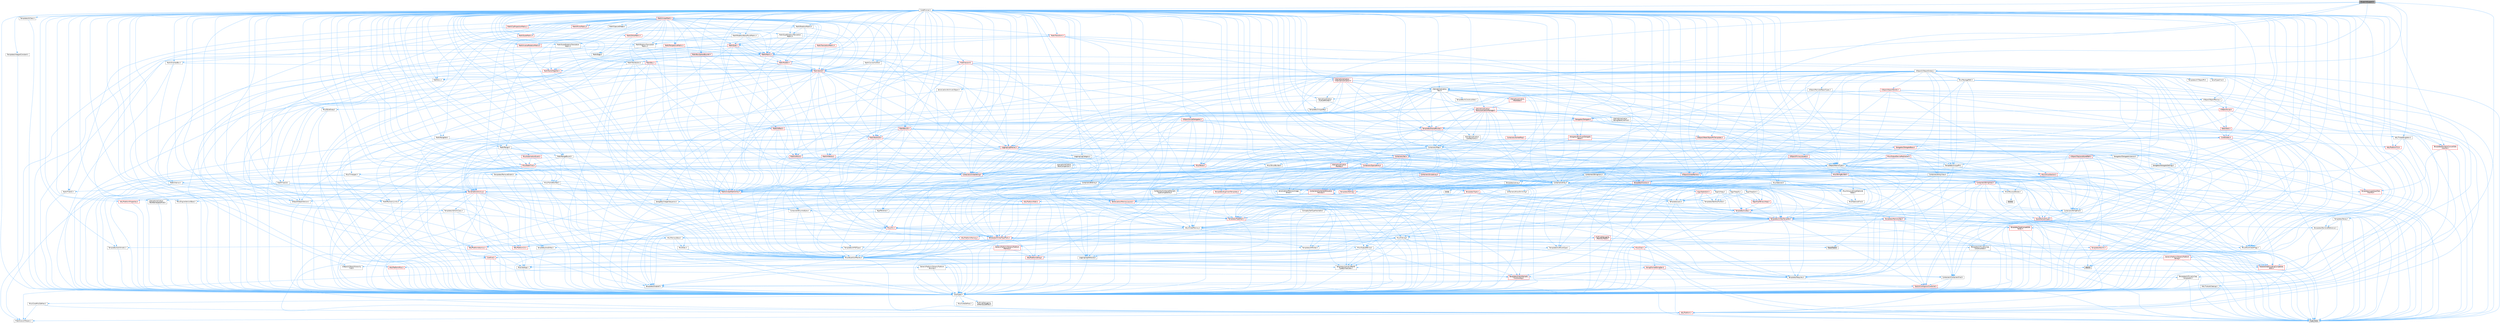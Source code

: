 digraph "BlueprintSupport.h"
{
 // INTERACTIVE_SVG=YES
 // LATEX_PDF_SIZE
  bgcolor="transparent";
  edge [fontname=Helvetica,fontsize=10,labelfontname=Helvetica,labelfontsize=10];
  node [fontname=Helvetica,fontsize=10,shape=box,height=0.2,width=0.4];
  Node1 [id="Node000001",label="BlueprintSupport.h",height=0.2,width=0.4,color="gray40", fillcolor="grey60", style="filled", fontcolor="black",tooltip=" "];
  Node1 -> Node2 [id="edge1_Node000001_Node000002",color="steelblue1",style="solid",tooltip=" "];
  Node2 [id="Node000002",label="Containers/Array.h",height=0.2,width=0.4,color="grey40", fillcolor="white", style="filled",URL="$df/dd0/Array_8h.html",tooltip=" "];
  Node2 -> Node3 [id="edge2_Node000002_Node000003",color="steelblue1",style="solid",tooltip=" "];
  Node3 [id="Node000003",label="CoreTypes.h",height=0.2,width=0.4,color="grey40", fillcolor="white", style="filled",URL="$dc/dec/CoreTypes_8h.html",tooltip=" "];
  Node3 -> Node4 [id="edge3_Node000003_Node000004",color="steelblue1",style="solid",tooltip=" "];
  Node4 [id="Node000004",label="HAL/Platform.h",height=0.2,width=0.4,color="red", fillcolor="#FFF0F0", style="filled",URL="$d9/dd0/Platform_8h.html",tooltip=" "];
  Node4 -> Node7 [id="edge4_Node000004_Node000007",color="steelblue1",style="solid",tooltip=" "];
  Node7 [id="Node000007",label="type_traits",height=0.2,width=0.4,color="grey60", fillcolor="#E0E0E0", style="filled",tooltip=" "];
  Node4 -> Node8 [id="edge5_Node000004_Node000008",color="steelblue1",style="solid",tooltip=" "];
  Node8 [id="Node000008",label="PreprocessorHelpers.h",height=0.2,width=0.4,color="grey40", fillcolor="white", style="filled",URL="$db/ddb/PreprocessorHelpers_8h.html",tooltip=" "];
  Node3 -> Node14 [id="edge6_Node000003_Node000014",color="steelblue1",style="solid",tooltip=" "];
  Node14 [id="Node000014",label="ProfilingDebugging\l/UMemoryDefines.h",height=0.2,width=0.4,color="grey40", fillcolor="white", style="filled",URL="$d2/da2/UMemoryDefines_8h.html",tooltip=" "];
  Node3 -> Node15 [id="edge7_Node000003_Node000015",color="steelblue1",style="solid",tooltip=" "];
  Node15 [id="Node000015",label="Misc/CoreMiscDefines.h",height=0.2,width=0.4,color="grey40", fillcolor="white", style="filled",URL="$da/d38/CoreMiscDefines_8h.html",tooltip=" "];
  Node15 -> Node4 [id="edge8_Node000015_Node000004",color="steelblue1",style="solid",tooltip=" "];
  Node15 -> Node8 [id="edge9_Node000015_Node000008",color="steelblue1",style="solid",tooltip=" "];
  Node3 -> Node16 [id="edge10_Node000003_Node000016",color="steelblue1",style="solid",tooltip=" "];
  Node16 [id="Node000016",label="Misc/CoreDefines.h",height=0.2,width=0.4,color="grey40", fillcolor="white", style="filled",URL="$d3/dd2/CoreDefines_8h.html",tooltip=" "];
  Node2 -> Node17 [id="edge11_Node000002_Node000017",color="steelblue1",style="solid",tooltip=" "];
  Node17 [id="Node000017",label="Misc/AssertionMacros.h",height=0.2,width=0.4,color="grey40", fillcolor="white", style="filled",URL="$d0/dfa/AssertionMacros_8h.html",tooltip=" "];
  Node17 -> Node3 [id="edge12_Node000017_Node000003",color="steelblue1",style="solid",tooltip=" "];
  Node17 -> Node4 [id="edge13_Node000017_Node000004",color="steelblue1",style="solid",tooltip=" "];
  Node17 -> Node18 [id="edge14_Node000017_Node000018",color="steelblue1",style="solid",tooltip=" "];
  Node18 [id="Node000018",label="HAL/PlatformMisc.h",height=0.2,width=0.4,color="red", fillcolor="#FFF0F0", style="filled",URL="$d0/df5/PlatformMisc_8h.html",tooltip=" "];
  Node18 -> Node3 [id="edge15_Node000018_Node000003",color="steelblue1",style="solid",tooltip=" "];
  Node17 -> Node8 [id="edge16_Node000017_Node000008",color="steelblue1",style="solid",tooltip=" "];
  Node17 -> Node54 [id="edge17_Node000017_Node000054",color="steelblue1",style="solid",tooltip=" "];
  Node54 [id="Node000054",label="Templates/EnableIf.h",height=0.2,width=0.4,color="grey40", fillcolor="white", style="filled",URL="$d7/d60/EnableIf_8h.html",tooltip=" "];
  Node54 -> Node3 [id="edge18_Node000054_Node000003",color="steelblue1",style="solid",tooltip=" "];
  Node17 -> Node55 [id="edge19_Node000017_Node000055",color="steelblue1",style="solid",tooltip=" "];
  Node55 [id="Node000055",label="Templates/IsArrayOrRefOf\lTypeByPredicate.h",height=0.2,width=0.4,color="grey40", fillcolor="white", style="filled",URL="$d6/da1/IsArrayOrRefOfTypeByPredicate_8h.html",tooltip=" "];
  Node55 -> Node3 [id="edge20_Node000055_Node000003",color="steelblue1",style="solid",tooltip=" "];
  Node17 -> Node56 [id="edge21_Node000017_Node000056",color="steelblue1",style="solid",tooltip=" "];
  Node56 [id="Node000056",label="Templates/IsValidVariadic\lFunctionArg.h",height=0.2,width=0.4,color="red", fillcolor="#FFF0F0", style="filled",URL="$d0/dc8/IsValidVariadicFunctionArg_8h.html",tooltip=" "];
  Node56 -> Node3 [id="edge22_Node000056_Node000003",color="steelblue1",style="solid",tooltip=" "];
  Node56 -> Node7 [id="edge23_Node000056_Node000007",color="steelblue1",style="solid",tooltip=" "];
  Node17 -> Node58 [id="edge24_Node000017_Node000058",color="steelblue1",style="solid",tooltip=" "];
  Node58 [id="Node000058",label="Traits/IsCharEncodingCompatible\lWith.h",height=0.2,width=0.4,color="red", fillcolor="#FFF0F0", style="filled",URL="$df/dd1/IsCharEncodingCompatibleWith_8h.html",tooltip=" "];
  Node58 -> Node7 [id="edge25_Node000058_Node000007",color="steelblue1",style="solid",tooltip=" "];
  Node17 -> Node60 [id="edge26_Node000017_Node000060",color="steelblue1",style="solid",tooltip=" "];
  Node60 [id="Node000060",label="Misc/VarArgs.h",height=0.2,width=0.4,color="grey40", fillcolor="white", style="filled",URL="$d5/d6f/VarArgs_8h.html",tooltip=" "];
  Node60 -> Node3 [id="edge27_Node000060_Node000003",color="steelblue1",style="solid",tooltip=" "];
  Node17 -> Node61 [id="edge28_Node000017_Node000061",color="steelblue1",style="solid",tooltip=" "];
  Node61 [id="Node000061",label="String/FormatStringSan.h",height=0.2,width=0.4,color="red", fillcolor="#FFF0F0", style="filled",URL="$d3/d8b/FormatStringSan_8h.html",tooltip=" "];
  Node61 -> Node7 [id="edge29_Node000061_Node000007",color="steelblue1",style="solid",tooltip=" "];
  Node61 -> Node3 [id="edge30_Node000061_Node000003",color="steelblue1",style="solid",tooltip=" "];
  Node61 -> Node62 [id="edge31_Node000061_Node000062",color="steelblue1",style="solid",tooltip=" "];
  Node62 [id="Node000062",label="Templates/Requires.h",height=0.2,width=0.4,color="grey40", fillcolor="white", style="filled",URL="$dc/d96/Requires_8h.html",tooltip=" "];
  Node62 -> Node54 [id="edge32_Node000062_Node000054",color="steelblue1",style="solid",tooltip=" "];
  Node62 -> Node7 [id="edge33_Node000062_Node000007",color="steelblue1",style="solid",tooltip=" "];
  Node61 -> Node56 [id="edge34_Node000061_Node000056",color="steelblue1",style="solid",tooltip=" "];
  Node61 -> Node26 [id="edge35_Node000061_Node000026",color="steelblue1",style="solid",tooltip=" "];
  Node26 [id="Node000026",label="Containers/ContainersFwd.h",height=0.2,width=0.4,color="grey40", fillcolor="white", style="filled",URL="$d4/d0a/ContainersFwd_8h.html",tooltip=" "];
  Node26 -> Node4 [id="edge36_Node000026_Node000004",color="steelblue1",style="solid",tooltip=" "];
  Node26 -> Node3 [id="edge37_Node000026_Node000003",color="steelblue1",style="solid",tooltip=" "];
  Node26 -> Node23 [id="edge38_Node000026_Node000023",color="steelblue1",style="solid",tooltip=" "];
  Node23 [id="Node000023",label="Traits/IsContiguousContainer.h",height=0.2,width=0.4,color="red", fillcolor="#FFF0F0", style="filled",URL="$d5/d3c/IsContiguousContainer_8h.html",tooltip=" "];
  Node23 -> Node3 [id="edge39_Node000023_Node000003",color="steelblue1",style="solid",tooltip=" "];
  Node17 -> Node67 [id="edge40_Node000017_Node000067",color="steelblue1",style="solid",tooltip=" "];
  Node67 [id="Node000067",label="atomic",height=0.2,width=0.4,color="grey60", fillcolor="#E0E0E0", style="filled",tooltip=" "];
  Node2 -> Node68 [id="edge41_Node000002_Node000068",color="steelblue1",style="solid",tooltip=" "];
  Node68 [id="Node000068",label="Misc/IntrusiveUnsetOptional\lState.h",height=0.2,width=0.4,color="grey40", fillcolor="white", style="filled",URL="$d2/d0a/IntrusiveUnsetOptionalState_8h.html",tooltip=" "];
  Node68 -> Node69 [id="edge42_Node000068_Node000069",color="steelblue1",style="solid",tooltip=" "];
  Node69 [id="Node000069",label="Misc/OptionalFwd.h",height=0.2,width=0.4,color="grey40", fillcolor="white", style="filled",URL="$dc/d50/OptionalFwd_8h.html",tooltip=" "];
  Node2 -> Node70 [id="edge43_Node000002_Node000070",color="steelblue1",style="solid",tooltip=" "];
  Node70 [id="Node000070",label="Misc/ReverseIterate.h",height=0.2,width=0.4,color="grey40", fillcolor="white", style="filled",URL="$db/de3/ReverseIterate_8h.html",tooltip=" "];
  Node70 -> Node4 [id="edge44_Node000070_Node000004",color="steelblue1",style="solid",tooltip=" "];
  Node70 -> Node71 [id="edge45_Node000070_Node000071",color="steelblue1",style="solid",tooltip=" "];
  Node71 [id="Node000071",label="iterator",height=0.2,width=0.4,color="grey60", fillcolor="#E0E0E0", style="filled",tooltip=" "];
  Node2 -> Node72 [id="edge46_Node000002_Node000072",color="steelblue1",style="solid",tooltip=" "];
  Node72 [id="Node000072",label="HAL/UnrealMemory.h",height=0.2,width=0.4,color="grey40", fillcolor="white", style="filled",URL="$d9/d96/UnrealMemory_8h.html",tooltip=" "];
  Node72 -> Node3 [id="edge47_Node000072_Node000003",color="steelblue1",style="solid",tooltip=" "];
  Node72 -> Node73 [id="edge48_Node000072_Node000073",color="steelblue1",style="solid",tooltip=" "];
  Node73 [id="Node000073",label="GenericPlatform/GenericPlatform\lMemory.h",height=0.2,width=0.4,color="red", fillcolor="#FFF0F0", style="filled",URL="$dd/d22/GenericPlatformMemory_8h.html",tooltip=" "];
  Node73 -> Node25 [id="edge49_Node000073_Node000025",color="steelblue1",style="solid",tooltip=" "];
  Node25 [id="Node000025",label="CoreFwd.h",height=0.2,width=0.4,color="red", fillcolor="#FFF0F0", style="filled",URL="$d1/d1e/CoreFwd_8h.html",tooltip=" "];
  Node25 -> Node3 [id="edge50_Node000025_Node000003",color="steelblue1",style="solid",tooltip=" "];
  Node25 -> Node26 [id="edge51_Node000025_Node000026",color="steelblue1",style="solid",tooltip=" "];
  Node25 -> Node28 [id="edge52_Node000025_Node000028",color="steelblue1",style="solid",tooltip=" "];
  Node28 [id="Node000028",label="UObject/UObjectHierarchy\lFwd.h",height=0.2,width=0.4,color="grey40", fillcolor="white", style="filled",URL="$d3/d13/UObjectHierarchyFwd_8h.html",tooltip=" "];
  Node73 -> Node3 [id="edge53_Node000073_Node000003",color="steelblue1",style="solid",tooltip=" "];
  Node73 -> Node74 [id="edge54_Node000073_Node000074",color="steelblue1",style="solid",tooltip=" "];
  Node74 [id="Node000074",label="HAL/PlatformString.h",height=0.2,width=0.4,color="red", fillcolor="#FFF0F0", style="filled",URL="$db/db5/PlatformString_8h.html",tooltip=" "];
  Node74 -> Node3 [id="edge55_Node000074_Node000003",color="steelblue1",style="solid",tooltip=" "];
  Node72 -> Node76 [id="edge56_Node000072_Node000076",color="steelblue1",style="solid",tooltip=" "];
  Node76 [id="Node000076",label="HAL/MemoryBase.h",height=0.2,width=0.4,color="grey40", fillcolor="white", style="filled",URL="$d6/d9f/MemoryBase_8h.html",tooltip=" "];
  Node76 -> Node3 [id="edge57_Node000076_Node000003",color="steelblue1",style="solid",tooltip=" "];
  Node76 -> Node47 [id="edge58_Node000076_Node000047",color="steelblue1",style="solid",tooltip=" "];
  Node47 [id="Node000047",label="HAL/PlatformAtomics.h",height=0.2,width=0.4,color="red", fillcolor="#FFF0F0", style="filled",URL="$d3/d36/PlatformAtomics_8h.html",tooltip=" "];
  Node47 -> Node3 [id="edge59_Node000047_Node000003",color="steelblue1",style="solid",tooltip=" "];
  Node76 -> Node30 [id="edge60_Node000076_Node000030",color="steelblue1",style="solid",tooltip=" "];
  Node30 [id="Node000030",label="HAL/PlatformCrt.h",height=0.2,width=0.4,color="red", fillcolor="#FFF0F0", style="filled",URL="$d8/d75/PlatformCrt_8h.html",tooltip=" "];
  Node76 -> Node77 [id="edge61_Node000076_Node000077",color="steelblue1",style="solid",tooltip=" "];
  Node77 [id="Node000077",label="Misc/Exec.h",height=0.2,width=0.4,color="grey40", fillcolor="white", style="filled",URL="$de/ddb/Exec_8h.html",tooltip=" "];
  Node77 -> Node3 [id="edge62_Node000077_Node000003",color="steelblue1",style="solid",tooltip=" "];
  Node77 -> Node17 [id="edge63_Node000077_Node000017",color="steelblue1",style="solid",tooltip=" "];
  Node76 -> Node78 [id="edge64_Node000076_Node000078",color="steelblue1",style="solid",tooltip=" "];
  Node78 [id="Node000078",label="Misc/OutputDevice.h",height=0.2,width=0.4,color="grey40", fillcolor="white", style="filled",URL="$d7/d32/OutputDevice_8h.html",tooltip=" "];
  Node78 -> Node25 [id="edge65_Node000078_Node000025",color="steelblue1",style="solid",tooltip=" "];
  Node78 -> Node3 [id="edge66_Node000078_Node000003",color="steelblue1",style="solid",tooltip=" "];
  Node78 -> Node79 [id="edge67_Node000078_Node000079",color="steelblue1",style="solid",tooltip=" "];
  Node79 [id="Node000079",label="Logging/LogVerbosity.h",height=0.2,width=0.4,color="grey40", fillcolor="white", style="filled",URL="$d2/d8f/LogVerbosity_8h.html",tooltip=" "];
  Node79 -> Node3 [id="edge68_Node000079_Node000003",color="steelblue1",style="solid",tooltip=" "];
  Node78 -> Node60 [id="edge69_Node000078_Node000060",color="steelblue1",style="solid",tooltip=" "];
  Node78 -> Node55 [id="edge70_Node000078_Node000055",color="steelblue1",style="solid",tooltip=" "];
  Node78 -> Node56 [id="edge71_Node000078_Node000056",color="steelblue1",style="solid",tooltip=" "];
  Node78 -> Node58 [id="edge72_Node000078_Node000058",color="steelblue1",style="solid",tooltip=" "];
  Node76 -> Node80 [id="edge73_Node000076_Node000080",color="steelblue1",style="solid",tooltip=" "];
  Node80 [id="Node000080",label="Templates/Atomic.h",height=0.2,width=0.4,color="red", fillcolor="#FFF0F0", style="filled",URL="$d3/d91/Atomic_8h.html",tooltip=" "];
  Node80 -> Node67 [id="edge74_Node000080_Node000067",color="steelblue1",style="solid",tooltip=" "];
  Node72 -> Node89 [id="edge75_Node000072_Node000089",color="steelblue1",style="solid",tooltip=" "];
  Node89 [id="Node000089",label="HAL/PlatformMemory.h",height=0.2,width=0.4,color="red", fillcolor="#FFF0F0", style="filled",URL="$de/d68/PlatformMemory_8h.html",tooltip=" "];
  Node89 -> Node3 [id="edge76_Node000089_Node000003",color="steelblue1",style="solid",tooltip=" "];
  Node89 -> Node73 [id="edge77_Node000089_Node000073",color="steelblue1",style="solid",tooltip=" "];
  Node72 -> Node91 [id="edge78_Node000072_Node000091",color="steelblue1",style="solid",tooltip=" "];
  Node91 [id="Node000091",label="ProfilingDebugging\l/MemoryTrace.h",height=0.2,width=0.4,color="red", fillcolor="#FFF0F0", style="filled",URL="$da/dd7/MemoryTrace_8h.html",tooltip=" "];
  Node91 -> Node4 [id="edge79_Node000091_Node000004",color="steelblue1",style="solid",tooltip=" "];
  Node91 -> Node42 [id="edge80_Node000091_Node000042",color="steelblue1",style="solid",tooltip=" "];
  Node42 [id="Node000042",label="Misc/EnumClassFlags.h",height=0.2,width=0.4,color="grey40", fillcolor="white", style="filled",URL="$d8/de7/EnumClassFlags_8h.html",tooltip=" "];
  Node91 -> Node53 [id="edge81_Node000091_Node000053",color="steelblue1",style="solid",tooltip=" "];
  Node53 [id="Node000053",label="Trace/Trace.h",height=0.2,width=0.4,color="grey60", fillcolor="#E0E0E0", style="filled",tooltip=" "];
  Node72 -> Node92 [id="edge82_Node000072_Node000092",color="steelblue1",style="solid",tooltip=" "];
  Node92 [id="Node000092",label="Templates/IsPointer.h",height=0.2,width=0.4,color="grey40", fillcolor="white", style="filled",URL="$d7/d05/IsPointer_8h.html",tooltip=" "];
  Node92 -> Node3 [id="edge83_Node000092_Node000003",color="steelblue1",style="solid",tooltip=" "];
  Node2 -> Node93 [id="edge84_Node000002_Node000093",color="steelblue1",style="solid",tooltip=" "];
  Node93 [id="Node000093",label="Templates/UnrealTypeTraits.h",height=0.2,width=0.4,color="red", fillcolor="#FFF0F0", style="filled",URL="$d2/d2d/UnrealTypeTraits_8h.html",tooltip=" "];
  Node93 -> Node3 [id="edge85_Node000093_Node000003",color="steelblue1",style="solid",tooltip=" "];
  Node93 -> Node92 [id="edge86_Node000093_Node000092",color="steelblue1",style="solid",tooltip=" "];
  Node93 -> Node17 [id="edge87_Node000093_Node000017",color="steelblue1",style="solid",tooltip=" "];
  Node93 -> Node85 [id="edge88_Node000093_Node000085",color="steelblue1",style="solid",tooltip=" "];
  Node85 [id="Node000085",label="Templates/AndOrNot.h",height=0.2,width=0.4,color="grey40", fillcolor="white", style="filled",URL="$db/d0a/AndOrNot_8h.html",tooltip=" "];
  Node85 -> Node3 [id="edge89_Node000085_Node000003",color="steelblue1",style="solid",tooltip=" "];
  Node93 -> Node54 [id="edge90_Node000093_Node000054",color="steelblue1",style="solid",tooltip=" "];
  Node93 -> Node94 [id="edge91_Node000093_Node000094",color="steelblue1",style="solid",tooltip=" "];
  Node94 [id="Node000094",label="Templates/IsArithmetic.h",height=0.2,width=0.4,color="grey40", fillcolor="white", style="filled",URL="$d2/d5d/IsArithmetic_8h.html",tooltip=" "];
  Node94 -> Node3 [id="edge92_Node000094_Node000003",color="steelblue1",style="solid",tooltip=" "];
  Node93 -> Node96 [id="edge93_Node000093_Node000096",color="steelblue1",style="solid",tooltip=" "];
  Node96 [id="Node000096",label="Templates/IsPODType.h",height=0.2,width=0.4,color="grey40", fillcolor="white", style="filled",URL="$d7/db1/IsPODType_8h.html",tooltip=" "];
  Node96 -> Node3 [id="edge94_Node000096_Node000003",color="steelblue1",style="solid",tooltip=" "];
  Node93 -> Node97 [id="edge95_Node000093_Node000097",color="steelblue1",style="solid",tooltip=" "];
  Node97 [id="Node000097",label="Templates/IsUECoreType.h",height=0.2,width=0.4,color="grey40", fillcolor="white", style="filled",URL="$d1/db8/IsUECoreType_8h.html",tooltip=" "];
  Node97 -> Node3 [id="edge96_Node000097_Node000003",color="steelblue1",style="solid",tooltip=" "];
  Node97 -> Node7 [id="edge97_Node000097_Node000007",color="steelblue1",style="solid",tooltip=" "];
  Node93 -> Node86 [id="edge98_Node000093_Node000086",color="steelblue1",style="solid",tooltip=" "];
  Node86 [id="Node000086",label="Templates/IsTriviallyCopy\lConstructible.h",height=0.2,width=0.4,color="grey40", fillcolor="white", style="filled",URL="$d3/d78/IsTriviallyCopyConstructible_8h.html",tooltip=" "];
  Node86 -> Node3 [id="edge99_Node000086_Node000003",color="steelblue1",style="solid",tooltip=" "];
  Node86 -> Node7 [id="edge100_Node000086_Node000007",color="steelblue1",style="solid",tooltip=" "];
  Node2 -> Node98 [id="edge101_Node000002_Node000098",color="steelblue1",style="solid",tooltip=" "];
  Node98 [id="Node000098",label="Templates/UnrealTemplate.h",height=0.2,width=0.4,color="red", fillcolor="#FFF0F0", style="filled",URL="$d4/d24/UnrealTemplate_8h.html",tooltip=" "];
  Node98 -> Node3 [id="edge102_Node000098_Node000003",color="steelblue1",style="solid",tooltip=" "];
  Node98 -> Node92 [id="edge103_Node000098_Node000092",color="steelblue1",style="solid",tooltip=" "];
  Node98 -> Node72 [id="edge104_Node000098_Node000072",color="steelblue1",style="solid",tooltip=" "];
  Node98 -> Node93 [id="edge105_Node000098_Node000093",color="steelblue1",style="solid",tooltip=" "];
  Node98 -> Node101 [id="edge106_Node000098_Node000101",color="steelblue1",style="solid",tooltip=" "];
  Node101 [id="Node000101",label="Templates/RemoveReference.h",height=0.2,width=0.4,color="grey40", fillcolor="white", style="filled",URL="$da/dbe/RemoveReference_8h.html",tooltip=" "];
  Node101 -> Node3 [id="edge107_Node000101_Node000003",color="steelblue1",style="solid",tooltip=" "];
  Node98 -> Node62 [id="edge108_Node000098_Node000062",color="steelblue1",style="solid",tooltip=" "];
  Node98 -> Node102 [id="edge109_Node000098_Node000102",color="steelblue1",style="solid",tooltip=" "];
  Node102 [id="Node000102",label="Templates/TypeCompatible\lBytes.h",height=0.2,width=0.4,color="red", fillcolor="#FFF0F0", style="filled",URL="$df/d0a/TypeCompatibleBytes_8h.html",tooltip=" "];
  Node102 -> Node3 [id="edge110_Node000102_Node000003",color="steelblue1",style="solid",tooltip=" "];
  Node102 -> Node7 [id="edge111_Node000102_Node000007",color="steelblue1",style="solid",tooltip=" "];
  Node98 -> Node23 [id="edge112_Node000098_Node000023",color="steelblue1",style="solid",tooltip=" "];
  Node98 -> Node7 [id="edge113_Node000098_Node000007",color="steelblue1",style="solid",tooltip=" "];
  Node2 -> Node104 [id="edge114_Node000002_Node000104",color="steelblue1",style="solid",tooltip=" "];
  Node104 [id="Node000104",label="Containers/AllowShrinking.h",height=0.2,width=0.4,color="grey40", fillcolor="white", style="filled",URL="$d7/d1a/AllowShrinking_8h.html",tooltip=" "];
  Node104 -> Node3 [id="edge115_Node000104_Node000003",color="steelblue1",style="solid",tooltip=" "];
  Node2 -> Node105 [id="edge116_Node000002_Node000105",color="steelblue1",style="solid",tooltip=" "];
  Node105 [id="Node000105",label="Containers/ContainerAllocation\lPolicies.h",height=0.2,width=0.4,color="red", fillcolor="#FFF0F0", style="filled",URL="$d7/dff/ContainerAllocationPolicies_8h.html",tooltip=" "];
  Node105 -> Node3 [id="edge117_Node000105_Node000003",color="steelblue1",style="solid",tooltip=" "];
  Node105 -> Node105 [id="edge118_Node000105_Node000105",color="steelblue1",style="solid",tooltip=" "];
  Node105 -> Node107 [id="edge119_Node000105_Node000107",color="steelblue1",style="solid",tooltip=" "];
  Node107 [id="Node000107",label="HAL/PlatformMath.h",height=0.2,width=0.4,color="red", fillcolor="#FFF0F0", style="filled",URL="$dc/d53/PlatformMath_8h.html",tooltip=" "];
  Node107 -> Node3 [id="edge120_Node000107_Node000003",color="steelblue1",style="solid",tooltip=" "];
  Node105 -> Node72 [id="edge121_Node000105_Node000072",color="steelblue1",style="solid",tooltip=" "];
  Node105 -> Node40 [id="edge122_Node000105_Node000040",color="steelblue1",style="solid",tooltip=" "];
  Node40 [id="Node000040",label="Math/NumericLimits.h",height=0.2,width=0.4,color="grey40", fillcolor="white", style="filled",URL="$df/d1b/NumericLimits_8h.html",tooltip=" "];
  Node40 -> Node3 [id="edge123_Node000040_Node000003",color="steelblue1",style="solid",tooltip=" "];
  Node105 -> Node17 [id="edge124_Node000105_Node000017",color="steelblue1",style="solid",tooltip=" "];
  Node105 -> Node116 [id="edge125_Node000105_Node000116",color="steelblue1",style="solid",tooltip=" "];
  Node116 [id="Node000116",label="Templates/MemoryOps.h",height=0.2,width=0.4,color="red", fillcolor="#FFF0F0", style="filled",URL="$db/dea/MemoryOps_8h.html",tooltip=" "];
  Node116 -> Node3 [id="edge126_Node000116_Node000003",color="steelblue1",style="solid",tooltip=" "];
  Node116 -> Node72 [id="edge127_Node000116_Node000072",color="steelblue1",style="solid",tooltip=" "];
  Node116 -> Node87 [id="edge128_Node000116_Node000087",color="steelblue1",style="solid",tooltip=" "];
  Node87 [id="Node000087",label="Templates/IsTriviallyCopy\lAssignable.h",height=0.2,width=0.4,color="grey40", fillcolor="white", style="filled",URL="$d2/df2/IsTriviallyCopyAssignable_8h.html",tooltip=" "];
  Node87 -> Node3 [id="edge129_Node000087_Node000003",color="steelblue1",style="solid",tooltip=" "];
  Node87 -> Node7 [id="edge130_Node000087_Node000007",color="steelblue1",style="solid",tooltip=" "];
  Node116 -> Node86 [id="edge131_Node000116_Node000086",color="steelblue1",style="solid",tooltip=" "];
  Node116 -> Node62 [id="edge132_Node000116_Node000062",color="steelblue1",style="solid",tooltip=" "];
  Node116 -> Node93 [id="edge133_Node000116_Node000093",color="steelblue1",style="solid",tooltip=" "];
  Node116 -> Node7 [id="edge134_Node000116_Node000007",color="steelblue1",style="solid",tooltip=" "];
  Node105 -> Node102 [id="edge135_Node000105_Node000102",color="steelblue1",style="solid",tooltip=" "];
  Node105 -> Node7 [id="edge136_Node000105_Node000007",color="steelblue1",style="solid",tooltip=" "];
  Node2 -> Node117 [id="edge137_Node000002_Node000117",color="steelblue1",style="solid",tooltip=" "];
  Node117 [id="Node000117",label="Containers/ContainerElement\lTypeCompatibility.h",height=0.2,width=0.4,color="grey40", fillcolor="white", style="filled",URL="$df/ddf/ContainerElementTypeCompatibility_8h.html",tooltip=" "];
  Node117 -> Node3 [id="edge138_Node000117_Node000003",color="steelblue1",style="solid",tooltip=" "];
  Node117 -> Node93 [id="edge139_Node000117_Node000093",color="steelblue1",style="solid",tooltip=" "];
  Node2 -> Node118 [id="edge140_Node000002_Node000118",color="steelblue1",style="solid",tooltip=" "];
  Node118 [id="Node000118",label="Serialization/Archive.h",height=0.2,width=0.4,color="red", fillcolor="#FFF0F0", style="filled",URL="$d7/d3b/Archive_8h.html",tooltip=" "];
  Node118 -> Node25 [id="edge141_Node000118_Node000025",color="steelblue1",style="solid",tooltip=" "];
  Node118 -> Node3 [id="edge142_Node000118_Node000003",color="steelblue1",style="solid",tooltip=" "];
  Node118 -> Node119 [id="edge143_Node000118_Node000119",color="steelblue1",style="solid",tooltip=" "];
  Node119 [id="Node000119",label="HAL/PlatformProperties.h",height=0.2,width=0.4,color="red", fillcolor="#FFF0F0", style="filled",URL="$d9/db0/PlatformProperties_8h.html",tooltip=" "];
  Node119 -> Node3 [id="edge144_Node000119_Node000003",color="steelblue1",style="solid",tooltip=" "];
  Node118 -> Node122 [id="edge145_Node000118_Node000122",color="steelblue1",style="solid",tooltip=" "];
  Node122 [id="Node000122",label="Internationalization\l/TextNamespaceFwd.h",height=0.2,width=0.4,color="grey40", fillcolor="white", style="filled",URL="$d8/d97/TextNamespaceFwd_8h.html",tooltip=" "];
  Node122 -> Node3 [id="edge146_Node000122_Node000003",color="steelblue1",style="solid",tooltip=" "];
  Node118 -> Node17 [id="edge147_Node000118_Node000017",color="steelblue1",style="solid",tooltip=" "];
  Node118 -> Node123 [id="edge148_Node000118_Node000123",color="steelblue1",style="solid",tooltip=" "];
  Node123 [id="Node000123",label="Misc/EngineVersionBase.h",height=0.2,width=0.4,color="grey40", fillcolor="white", style="filled",URL="$d5/d2b/EngineVersionBase_8h.html",tooltip=" "];
  Node123 -> Node3 [id="edge149_Node000123_Node000003",color="steelblue1",style="solid",tooltip=" "];
  Node118 -> Node60 [id="edge150_Node000118_Node000060",color="steelblue1",style="solid",tooltip=" "];
  Node118 -> Node54 [id="edge151_Node000118_Node000054",color="steelblue1",style="solid",tooltip=" "];
  Node118 -> Node55 [id="edge152_Node000118_Node000055",color="steelblue1",style="solid",tooltip=" "];
  Node118 -> Node126 [id="edge153_Node000118_Node000126",color="steelblue1",style="solid",tooltip=" "];
  Node126 [id="Node000126",label="Templates/IsEnumClass.h",height=0.2,width=0.4,color="grey40", fillcolor="white", style="filled",URL="$d7/d15/IsEnumClass_8h.html",tooltip=" "];
  Node126 -> Node3 [id="edge154_Node000126_Node000003",color="steelblue1",style="solid",tooltip=" "];
  Node126 -> Node85 [id="edge155_Node000126_Node000085",color="steelblue1",style="solid",tooltip=" "];
  Node118 -> Node56 [id="edge156_Node000118_Node000056",color="steelblue1",style="solid",tooltip=" "];
  Node118 -> Node98 [id="edge157_Node000118_Node000098",color="steelblue1",style="solid",tooltip=" "];
  Node118 -> Node58 [id="edge158_Node000118_Node000058",color="steelblue1",style="solid",tooltip=" "];
  Node118 -> Node127 [id="edge159_Node000118_Node000127",color="steelblue1",style="solid",tooltip=" "];
  Node127 [id="Node000127",label="UObject/ObjectVersion.h",height=0.2,width=0.4,color="grey40", fillcolor="white", style="filled",URL="$da/d63/ObjectVersion_8h.html",tooltip=" "];
  Node127 -> Node3 [id="edge160_Node000127_Node000003",color="steelblue1",style="solid",tooltip=" "];
  Node2 -> Node128 [id="edge161_Node000002_Node000128",color="steelblue1",style="solid",tooltip=" "];
  Node128 [id="Node000128",label="Serialization/MemoryImage\lWriter.h",height=0.2,width=0.4,color="grey40", fillcolor="white", style="filled",URL="$d0/d08/MemoryImageWriter_8h.html",tooltip=" "];
  Node128 -> Node3 [id="edge162_Node000128_Node000003",color="steelblue1",style="solid",tooltip=" "];
  Node128 -> Node129 [id="edge163_Node000128_Node000129",color="steelblue1",style="solid",tooltip=" "];
  Node129 [id="Node000129",label="Serialization/MemoryLayout.h",height=0.2,width=0.4,color="red", fillcolor="#FFF0F0", style="filled",URL="$d7/d66/MemoryLayout_8h.html",tooltip=" "];
  Node129 -> Node132 [id="edge164_Node000129_Node000132",color="steelblue1",style="solid",tooltip=" "];
  Node132 [id="Node000132",label="Containers/EnumAsByte.h",height=0.2,width=0.4,color="grey40", fillcolor="white", style="filled",URL="$d6/d9a/EnumAsByte_8h.html",tooltip=" "];
  Node132 -> Node3 [id="edge165_Node000132_Node000003",color="steelblue1",style="solid",tooltip=" "];
  Node132 -> Node96 [id="edge166_Node000132_Node000096",color="steelblue1",style="solid",tooltip=" "];
  Node132 -> Node133 [id="edge167_Node000132_Node000133",color="steelblue1",style="solid",tooltip=" "];
  Node133 [id="Node000133",label="Templates/TypeHash.h",height=0.2,width=0.4,color="red", fillcolor="#FFF0F0", style="filled",URL="$d1/d62/TypeHash_8h.html",tooltip=" "];
  Node133 -> Node3 [id="edge168_Node000133_Node000003",color="steelblue1",style="solid",tooltip=" "];
  Node133 -> Node62 [id="edge169_Node000133_Node000062",color="steelblue1",style="solid",tooltip=" "];
  Node133 -> Node134 [id="edge170_Node000133_Node000134",color="steelblue1",style="solid",tooltip=" "];
  Node134 [id="Node000134",label="Misc/Crc.h",height=0.2,width=0.4,color="red", fillcolor="#FFF0F0", style="filled",URL="$d4/dd2/Crc_8h.html",tooltip=" "];
  Node134 -> Node3 [id="edge171_Node000134_Node000003",color="steelblue1",style="solid",tooltip=" "];
  Node134 -> Node74 [id="edge172_Node000134_Node000074",color="steelblue1",style="solid",tooltip=" "];
  Node134 -> Node17 [id="edge173_Node000134_Node000017",color="steelblue1",style="solid",tooltip=" "];
  Node134 -> Node135 [id="edge174_Node000134_Node000135",color="steelblue1",style="solid",tooltip=" "];
  Node135 [id="Node000135",label="Misc/CString.h",height=0.2,width=0.4,color="grey40", fillcolor="white", style="filled",URL="$d2/d49/CString_8h.html",tooltip=" "];
  Node135 -> Node3 [id="edge175_Node000135_Node000003",color="steelblue1",style="solid",tooltip=" "];
  Node135 -> Node30 [id="edge176_Node000135_Node000030",color="steelblue1",style="solid",tooltip=" "];
  Node135 -> Node74 [id="edge177_Node000135_Node000074",color="steelblue1",style="solid",tooltip=" "];
  Node135 -> Node17 [id="edge178_Node000135_Node000017",color="steelblue1",style="solid",tooltip=" "];
  Node135 -> Node136 [id="edge179_Node000135_Node000136",color="steelblue1",style="solid",tooltip=" "];
  Node136 [id="Node000136",label="Misc/Char.h",height=0.2,width=0.4,color="red", fillcolor="#FFF0F0", style="filled",URL="$d0/d58/Char_8h.html",tooltip=" "];
  Node136 -> Node3 [id="edge180_Node000136_Node000003",color="steelblue1",style="solid",tooltip=" "];
  Node136 -> Node7 [id="edge181_Node000136_Node000007",color="steelblue1",style="solid",tooltip=" "];
  Node135 -> Node60 [id="edge182_Node000135_Node000060",color="steelblue1",style="solid",tooltip=" "];
  Node135 -> Node55 [id="edge183_Node000135_Node000055",color="steelblue1",style="solid",tooltip=" "];
  Node135 -> Node56 [id="edge184_Node000135_Node000056",color="steelblue1",style="solid",tooltip=" "];
  Node135 -> Node58 [id="edge185_Node000135_Node000058",color="steelblue1",style="solid",tooltip=" "];
  Node134 -> Node136 [id="edge186_Node000134_Node000136",color="steelblue1",style="solid",tooltip=" "];
  Node134 -> Node93 [id="edge187_Node000134_Node000093",color="steelblue1",style="solid",tooltip=" "];
  Node133 -> Node7 [id="edge188_Node000133_Node000007",color="steelblue1",style="solid",tooltip=" "];
  Node129 -> Node20 [id="edge189_Node000129_Node000020",color="steelblue1",style="solid",tooltip=" "];
  Node20 [id="Node000020",label="Containers/StringFwd.h",height=0.2,width=0.4,color="grey40", fillcolor="white", style="filled",URL="$df/d37/StringFwd_8h.html",tooltip=" "];
  Node20 -> Node3 [id="edge190_Node000020_Node000003",color="steelblue1",style="solid",tooltip=" "];
  Node20 -> Node21 [id="edge191_Node000020_Node000021",color="steelblue1",style="solid",tooltip=" "];
  Node21 [id="Node000021",label="Traits/ElementType.h",height=0.2,width=0.4,color="red", fillcolor="#FFF0F0", style="filled",URL="$d5/d4f/ElementType_8h.html",tooltip=" "];
  Node21 -> Node4 [id="edge192_Node000021_Node000004",color="steelblue1",style="solid",tooltip=" "];
  Node21 -> Node7 [id="edge193_Node000021_Node000007",color="steelblue1",style="solid",tooltip=" "];
  Node20 -> Node23 [id="edge194_Node000020_Node000023",color="steelblue1",style="solid",tooltip=" "];
  Node129 -> Node72 [id="edge195_Node000129_Node000072",color="steelblue1",style="solid",tooltip=" "];
  Node129 -> Node54 [id="edge196_Node000129_Node000054",color="steelblue1",style="solid",tooltip=" "];
  Node129 -> Node98 [id="edge197_Node000129_Node000098",color="steelblue1",style="solid",tooltip=" "];
  Node2 -> Node142 [id="edge198_Node000002_Node000142",color="steelblue1",style="solid",tooltip=" "];
  Node142 [id="Node000142",label="Algo/Heapify.h",height=0.2,width=0.4,color="grey40", fillcolor="white", style="filled",URL="$d0/d2a/Heapify_8h.html",tooltip=" "];
  Node142 -> Node143 [id="edge199_Node000142_Node000143",color="steelblue1",style="solid",tooltip=" "];
  Node143 [id="Node000143",label="Algo/Impl/BinaryHeap.h",height=0.2,width=0.4,color="red", fillcolor="#FFF0F0", style="filled",URL="$d7/da3/Algo_2Impl_2BinaryHeap_8h.html",tooltip=" "];
  Node143 -> Node144 [id="edge200_Node000143_Node000144",color="steelblue1",style="solid",tooltip=" "];
  Node144 [id="Node000144",label="Templates/Invoke.h",height=0.2,width=0.4,color="red", fillcolor="#FFF0F0", style="filled",URL="$d7/deb/Invoke_8h.html",tooltip=" "];
  Node144 -> Node3 [id="edge201_Node000144_Node000003",color="steelblue1",style="solid",tooltip=" "];
  Node144 -> Node98 [id="edge202_Node000144_Node000098",color="steelblue1",style="solid",tooltip=" "];
  Node144 -> Node7 [id="edge203_Node000144_Node000007",color="steelblue1",style="solid",tooltip=" "];
  Node143 -> Node7 [id="edge204_Node000143_Node000007",color="steelblue1",style="solid",tooltip=" "];
  Node142 -> Node148 [id="edge205_Node000142_Node000148",color="steelblue1",style="solid",tooltip=" "];
  Node148 [id="Node000148",label="Templates/IdentityFunctor.h",height=0.2,width=0.4,color="grey40", fillcolor="white", style="filled",URL="$d7/d2e/IdentityFunctor_8h.html",tooltip=" "];
  Node148 -> Node4 [id="edge206_Node000148_Node000004",color="steelblue1",style="solid",tooltip=" "];
  Node142 -> Node144 [id="edge207_Node000142_Node000144",color="steelblue1",style="solid",tooltip=" "];
  Node142 -> Node149 [id="edge208_Node000142_Node000149",color="steelblue1",style="solid",tooltip=" "];
  Node149 [id="Node000149",label="Templates/Less.h",height=0.2,width=0.4,color="grey40", fillcolor="white", style="filled",URL="$de/dc8/Less_8h.html",tooltip=" "];
  Node149 -> Node3 [id="edge209_Node000149_Node000003",color="steelblue1",style="solid",tooltip=" "];
  Node149 -> Node98 [id="edge210_Node000149_Node000098",color="steelblue1",style="solid",tooltip=" "];
  Node142 -> Node98 [id="edge211_Node000142_Node000098",color="steelblue1",style="solid",tooltip=" "];
  Node2 -> Node150 [id="edge212_Node000002_Node000150",color="steelblue1",style="solid",tooltip=" "];
  Node150 [id="Node000150",label="Algo/HeapSort.h",height=0.2,width=0.4,color="grey40", fillcolor="white", style="filled",URL="$d3/d92/HeapSort_8h.html",tooltip=" "];
  Node150 -> Node143 [id="edge213_Node000150_Node000143",color="steelblue1",style="solid",tooltip=" "];
  Node150 -> Node148 [id="edge214_Node000150_Node000148",color="steelblue1",style="solid",tooltip=" "];
  Node150 -> Node149 [id="edge215_Node000150_Node000149",color="steelblue1",style="solid",tooltip=" "];
  Node150 -> Node98 [id="edge216_Node000150_Node000098",color="steelblue1",style="solid",tooltip=" "];
  Node2 -> Node151 [id="edge217_Node000002_Node000151",color="steelblue1",style="solid",tooltip=" "];
  Node151 [id="Node000151",label="Algo/IsHeap.h",height=0.2,width=0.4,color="grey40", fillcolor="white", style="filled",URL="$de/d32/IsHeap_8h.html",tooltip=" "];
  Node151 -> Node143 [id="edge218_Node000151_Node000143",color="steelblue1",style="solid",tooltip=" "];
  Node151 -> Node148 [id="edge219_Node000151_Node000148",color="steelblue1",style="solid",tooltip=" "];
  Node151 -> Node144 [id="edge220_Node000151_Node000144",color="steelblue1",style="solid",tooltip=" "];
  Node151 -> Node149 [id="edge221_Node000151_Node000149",color="steelblue1",style="solid",tooltip=" "];
  Node151 -> Node98 [id="edge222_Node000151_Node000098",color="steelblue1",style="solid",tooltip=" "];
  Node2 -> Node143 [id="edge223_Node000002_Node000143",color="steelblue1",style="solid",tooltip=" "];
  Node2 -> Node152 [id="edge224_Node000002_Node000152",color="steelblue1",style="solid",tooltip=" "];
  Node152 [id="Node000152",label="Algo/StableSort.h",height=0.2,width=0.4,color="red", fillcolor="#FFF0F0", style="filled",URL="$d7/d3c/StableSort_8h.html",tooltip=" "];
  Node152 -> Node148 [id="edge225_Node000152_Node000148",color="steelblue1",style="solid",tooltip=" "];
  Node152 -> Node144 [id="edge226_Node000152_Node000144",color="steelblue1",style="solid",tooltip=" "];
  Node152 -> Node149 [id="edge227_Node000152_Node000149",color="steelblue1",style="solid",tooltip=" "];
  Node152 -> Node98 [id="edge228_Node000152_Node000098",color="steelblue1",style="solid",tooltip=" "];
  Node2 -> Node155 [id="edge229_Node000002_Node000155",color="steelblue1",style="solid",tooltip=" "];
  Node155 [id="Node000155",label="Concepts/GetTypeHashable.h",height=0.2,width=0.4,color="grey40", fillcolor="white", style="filled",URL="$d3/da2/GetTypeHashable_8h.html",tooltip=" "];
  Node155 -> Node3 [id="edge230_Node000155_Node000003",color="steelblue1",style="solid",tooltip=" "];
  Node155 -> Node133 [id="edge231_Node000155_Node000133",color="steelblue1",style="solid",tooltip=" "];
  Node2 -> Node148 [id="edge232_Node000002_Node000148",color="steelblue1",style="solid",tooltip=" "];
  Node2 -> Node144 [id="edge233_Node000002_Node000144",color="steelblue1",style="solid",tooltip=" "];
  Node2 -> Node149 [id="edge234_Node000002_Node000149",color="steelblue1",style="solid",tooltip=" "];
  Node2 -> Node156 [id="edge235_Node000002_Node000156",color="steelblue1",style="solid",tooltip=" "];
  Node156 [id="Node000156",label="Templates/LosesQualifiers\lFromTo.h",height=0.2,width=0.4,color="red", fillcolor="#FFF0F0", style="filled",URL="$d2/db3/LosesQualifiersFromTo_8h.html",tooltip=" "];
  Node156 -> Node7 [id="edge236_Node000156_Node000007",color="steelblue1",style="solid",tooltip=" "];
  Node2 -> Node62 [id="edge237_Node000002_Node000062",color="steelblue1",style="solid",tooltip=" "];
  Node2 -> Node157 [id="edge238_Node000002_Node000157",color="steelblue1",style="solid",tooltip=" "];
  Node157 [id="Node000157",label="Templates/Sorting.h",height=0.2,width=0.4,color="red", fillcolor="#FFF0F0", style="filled",URL="$d3/d9e/Sorting_8h.html",tooltip=" "];
  Node157 -> Node3 [id="edge239_Node000157_Node000003",color="steelblue1",style="solid",tooltip=" "];
  Node157 -> Node107 [id="edge240_Node000157_Node000107",color="steelblue1",style="solid",tooltip=" "];
  Node157 -> Node149 [id="edge241_Node000157_Node000149",color="steelblue1",style="solid",tooltip=" "];
  Node2 -> Node161 [id="edge242_Node000002_Node000161",color="steelblue1",style="solid",tooltip=" "];
  Node161 [id="Node000161",label="Templates/AlignmentTemplates.h",height=0.2,width=0.4,color="red", fillcolor="#FFF0F0", style="filled",URL="$dd/d32/AlignmentTemplates_8h.html",tooltip=" "];
  Node161 -> Node3 [id="edge243_Node000161_Node000003",color="steelblue1",style="solid",tooltip=" "];
  Node161 -> Node92 [id="edge244_Node000161_Node000092",color="steelblue1",style="solid",tooltip=" "];
  Node2 -> Node21 [id="edge245_Node000002_Node000021",color="steelblue1",style="solid",tooltip=" "];
  Node2 -> Node113 [id="edge246_Node000002_Node000113",color="steelblue1",style="solid",tooltip=" "];
  Node113 [id="Node000113",label="limits",height=0.2,width=0.4,color="grey60", fillcolor="#E0E0E0", style="filled",tooltip=" "];
  Node2 -> Node7 [id="edge247_Node000002_Node000007",color="steelblue1",style="solid",tooltip=" "];
  Node1 -> Node162 [id="edge248_Node000001_Node000162",color="steelblue1",style="solid",tooltip=" "];
  Node162 [id="Node000162",label="Containers/Map.h",height=0.2,width=0.4,color="grey40", fillcolor="white", style="filled",URL="$df/d79/Map_8h.html",tooltip=" "];
  Node162 -> Node3 [id="edge249_Node000162_Node000003",color="steelblue1",style="solid",tooltip=" "];
  Node162 -> Node163 [id="edge250_Node000162_Node000163",color="steelblue1",style="solid",tooltip=" "];
  Node163 [id="Node000163",label="Algo/Reverse.h",height=0.2,width=0.4,color="grey40", fillcolor="white", style="filled",URL="$d5/d93/Reverse_8h.html",tooltip=" "];
  Node163 -> Node3 [id="edge251_Node000163_Node000003",color="steelblue1",style="solid",tooltip=" "];
  Node163 -> Node98 [id="edge252_Node000163_Node000098",color="steelblue1",style="solid",tooltip=" "];
  Node162 -> Node117 [id="edge253_Node000162_Node000117",color="steelblue1",style="solid",tooltip=" "];
  Node162 -> Node164 [id="edge254_Node000162_Node000164",color="steelblue1",style="solid",tooltip=" "];
  Node164 [id="Node000164",label="Containers/Set.h",height=0.2,width=0.4,color="red", fillcolor="#FFF0F0", style="filled",URL="$d4/d45/Set_8h.html",tooltip=" "];
  Node164 -> Node105 [id="edge255_Node000164_Node000105",color="steelblue1",style="solid",tooltip=" "];
  Node164 -> Node117 [id="edge256_Node000164_Node000117",color="steelblue1",style="solid",tooltip=" "];
  Node164 -> Node166 [id="edge257_Node000164_Node000166",color="steelblue1",style="solid",tooltip=" "];
  Node166 [id="Node000166",label="Containers/SparseArray.h",height=0.2,width=0.4,color="red", fillcolor="#FFF0F0", style="filled",URL="$d5/dbf/SparseArray_8h.html",tooltip=" "];
  Node166 -> Node3 [id="edge258_Node000166_Node000003",color="steelblue1",style="solid",tooltip=" "];
  Node166 -> Node17 [id="edge259_Node000166_Node000017",color="steelblue1",style="solid",tooltip=" "];
  Node166 -> Node72 [id="edge260_Node000166_Node000072",color="steelblue1",style="solid",tooltip=" "];
  Node166 -> Node93 [id="edge261_Node000166_Node000093",color="steelblue1",style="solid",tooltip=" "];
  Node166 -> Node98 [id="edge262_Node000166_Node000098",color="steelblue1",style="solid",tooltip=" "];
  Node166 -> Node105 [id="edge263_Node000166_Node000105",color="steelblue1",style="solid",tooltip=" "];
  Node166 -> Node149 [id="edge264_Node000166_Node000149",color="steelblue1",style="solid",tooltip=" "];
  Node166 -> Node2 [id="edge265_Node000166_Node000002",color="steelblue1",style="solid",tooltip=" "];
  Node166 -> Node160 [id="edge266_Node000166_Node000160",color="steelblue1",style="solid",tooltip=" "];
  Node160 [id="Node000160",label="Math/UnrealMathUtility.h",height=0.2,width=0.4,color="red", fillcolor="#FFF0F0", style="filled",URL="$db/db8/UnrealMathUtility_8h.html",tooltip=" "];
  Node160 -> Node3 [id="edge267_Node000160_Node000003",color="steelblue1",style="solid",tooltip=" "];
  Node160 -> Node17 [id="edge268_Node000160_Node000017",color="steelblue1",style="solid",tooltip=" "];
  Node160 -> Node107 [id="edge269_Node000160_Node000107",color="steelblue1",style="solid",tooltip=" "];
  Node160 -> Node62 [id="edge270_Node000160_Node000062",color="steelblue1",style="solid",tooltip=" "];
  Node166 -> Node167 [id="edge271_Node000166_Node000167",color="steelblue1",style="solid",tooltip=" "];
  Node167 [id="Node000167",label="Containers/ScriptArray.h",height=0.2,width=0.4,color="red", fillcolor="#FFF0F0", style="filled",URL="$dc/daf/ScriptArray_8h.html",tooltip=" "];
  Node167 -> Node3 [id="edge272_Node000167_Node000003",color="steelblue1",style="solid",tooltip=" "];
  Node167 -> Node17 [id="edge273_Node000167_Node000017",color="steelblue1",style="solid",tooltip=" "];
  Node167 -> Node72 [id="edge274_Node000167_Node000072",color="steelblue1",style="solid",tooltip=" "];
  Node167 -> Node104 [id="edge275_Node000167_Node000104",color="steelblue1",style="solid",tooltip=" "];
  Node167 -> Node105 [id="edge276_Node000167_Node000105",color="steelblue1",style="solid",tooltip=" "];
  Node167 -> Node2 [id="edge277_Node000167_Node000002",color="steelblue1",style="solid",tooltip=" "];
  Node166 -> Node168 [id="edge278_Node000166_Node000168",color="steelblue1",style="solid",tooltip=" "];
  Node168 [id="Node000168",label="Containers/BitArray.h",height=0.2,width=0.4,color="grey40", fillcolor="white", style="filled",URL="$d1/de4/BitArray_8h.html",tooltip=" "];
  Node168 -> Node105 [id="edge279_Node000168_Node000105",color="steelblue1",style="solid",tooltip=" "];
  Node168 -> Node3 [id="edge280_Node000168_Node000003",color="steelblue1",style="solid",tooltip=" "];
  Node168 -> Node47 [id="edge281_Node000168_Node000047",color="steelblue1",style="solid",tooltip=" "];
  Node168 -> Node72 [id="edge282_Node000168_Node000072",color="steelblue1",style="solid",tooltip=" "];
  Node168 -> Node160 [id="edge283_Node000168_Node000160",color="steelblue1",style="solid",tooltip=" "];
  Node168 -> Node17 [id="edge284_Node000168_Node000017",color="steelblue1",style="solid",tooltip=" "];
  Node168 -> Node42 [id="edge285_Node000168_Node000042",color="steelblue1",style="solid",tooltip=" "];
  Node168 -> Node118 [id="edge286_Node000168_Node000118",color="steelblue1",style="solid",tooltip=" "];
  Node168 -> Node128 [id="edge287_Node000168_Node000128",color="steelblue1",style="solid",tooltip=" "];
  Node168 -> Node129 [id="edge288_Node000168_Node000129",color="steelblue1",style="solid",tooltip=" "];
  Node168 -> Node54 [id="edge289_Node000168_Node000054",color="steelblue1",style="solid",tooltip=" "];
  Node168 -> Node144 [id="edge290_Node000168_Node000144",color="steelblue1",style="solid",tooltip=" "];
  Node168 -> Node98 [id="edge291_Node000168_Node000098",color="steelblue1",style="solid",tooltip=" "];
  Node168 -> Node93 [id="edge292_Node000168_Node000093",color="steelblue1",style="solid",tooltip=" "];
  Node166 -> Node128 [id="edge293_Node000166_Node000128",color="steelblue1",style="solid",tooltip=" "];
  Node166 -> Node185 [id="edge294_Node000166_Node000185",color="steelblue1",style="solid",tooltip=" "];
  Node185 [id="Node000185",label="Containers/UnrealString.h",height=0.2,width=0.4,color="red", fillcolor="#FFF0F0", style="filled",URL="$d5/dba/UnrealString_8h.html",tooltip=" "];
  Node166 -> Node68 [id="edge295_Node000166_Node000068",color="steelblue1",style="solid",tooltip=" "];
  Node164 -> Node26 [id="edge296_Node000164_Node000026",color="steelblue1",style="solid",tooltip=" "];
  Node164 -> Node160 [id="edge297_Node000164_Node000160",color="steelblue1",style="solid",tooltip=" "];
  Node164 -> Node17 [id="edge298_Node000164_Node000017",color="steelblue1",style="solid",tooltip=" "];
  Node164 -> Node189 [id="edge299_Node000164_Node000189",color="steelblue1",style="solid",tooltip=" "];
  Node189 [id="Node000189",label="Misc/StructBuilder.h",height=0.2,width=0.4,color="grey40", fillcolor="white", style="filled",URL="$d9/db3/StructBuilder_8h.html",tooltip=" "];
  Node189 -> Node3 [id="edge300_Node000189_Node000003",color="steelblue1",style="solid",tooltip=" "];
  Node189 -> Node160 [id="edge301_Node000189_Node000160",color="steelblue1",style="solid",tooltip=" "];
  Node189 -> Node161 [id="edge302_Node000189_Node000161",color="steelblue1",style="solid",tooltip=" "];
  Node164 -> Node128 [id="edge303_Node000164_Node000128",color="steelblue1",style="solid",tooltip=" "];
  Node164 -> Node190 [id="edge304_Node000164_Node000190",color="steelblue1",style="solid",tooltip=" "];
  Node190 [id="Node000190",label="Templates/Function.h",height=0.2,width=0.4,color="red", fillcolor="#FFF0F0", style="filled",URL="$df/df5/Function_8h.html",tooltip=" "];
  Node190 -> Node3 [id="edge305_Node000190_Node000003",color="steelblue1",style="solid",tooltip=" "];
  Node190 -> Node17 [id="edge306_Node000190_Node000017",color="steelblue1",style="solid",tooltip=" "];
  Node190 -> Node68 [id="edge307_Node000190_Node000068",color="steelblue1",style="solid",tooltip=" "];
  Node190 -> Node72 [id="edge308_Node000190_Node000072",color="steelblue1",style="solid",tooltip=" "];
  Node190 -> Node93 [id="edge309_Node000190_Node000093",color="steelblue1",style="solid",tooltip=" "];
  Node190 -> Node144 [id="edge310_Node000190_Node000144",color="steelblue1",style="solid",tooltip=" "];
  Node190 -> Node98 [id="edge311_Node000190_Node000098",color="steelblue1",style="solid",tooltip=" "];
  Node190 -> Node62 [id="edge312_Node000190_Node000062",color="steelblue1",style="solid",tooltip=" "];
  Node190 -> Node160 [id="edge313_Node000190_Node000160",color="steelblue1",style="solid",tooltip=" "];
  Node190 -> Node7 [id="edge314_Node000190_Node000007",color="steelblue1",style="solid",tooltip=" "];
  Node164 -> Node157 [id="edge315_Node000164_Node000157",color="steelblue1",style="solid",tooltip=" "];
  Node164 -> Node133 [id="edge316_Node000164_Node000133",color="steelblue1",style="solid",tooltip=" "];
  Node164 -> Node98 [id="edge317_Node000164_Node000098",color="steelblue1",style="solid",tooltip=" "];
  Node164 -> Node7 [id="edge318_Node000164_Node000007",color="steelblue1",style="solid",tooltip=" "];
  Node162 -> Node185 [id="edge319_Node000162_Node000185",color="steelblue1",style="solid",tooltip=" "];
  Node162 -> Node17 [id="edge320_Node000162_Node000017",color="steelblue1",style="solid",tooltip=" "];
  Node162 -> Node189 [id="edge321_Node000162_Node000189",color="steelblue1",style="solid",tooltip=" "];
  Node162 -> Node190 [id="edge322_Node000162_Node000190",color="steelblue1",style="solid",tooltip=" "];
  Node162 -> Node157 [id="edge323_Node000162_Node000157",color="steelblue1",style="solid",tooltip=" "];
  Node162 -> Node193 [id="edge324_Node000162_Node000193",color="steelblue1",style="solid",tooltip=" "];
  Node193 [id="Node000193",label="Templates/Tuple.h",height=0.2,width=0.4,color="red", fillcolor="#FFF0F0", style="filled",URL="$d2/d4f/Tuple_8h.html",tooltip=" "];
  Node193 -> Node3 [id="edge325_Node000193_Node000003",color="steelblue1",style="solid",tooltip=" "];
  Node193 -> Node98 [id="edge326_Node000193_Node000098",color="steelblue1",style="solid",tooltip=" "];
  Node193 -> Node194 [id="edge327_Node000193_Node000194",color="steelblue1",style="solid",tooltip=" "];
  Node194 [id="Node000194",label="Delegates/IntegerSequence.h",height=0.2,width=0.4,color="grey40", fillcolor="white", style="filled",URL="$d2/dcc/IntegerSequence_8h.html",tooltip=" "];
  Node194 -> Node3 [id="edge328_Node000194_Node000003",color="steelblue1",style="solid",tooltip=" "];
  Node193 -> Node144 [id="edge329_Node000193_Node000144",color="steelblue1",style="solid",tooltip=" "];
  Node193 -> Node129 [id="edge330_Node000193_Node000129",color="steelblue1",style="solid",tooltip=" "];
  Node193 -> Node62 [id="edge331_Node000193_Node000062",color="steelblue1",style="solid",tooltip=" "];
  Node193 -> Node133 [id="edge332_Node000193_Node000133",color="steelblue1",style="solid",tooltip=" "];
  Node193 -> Node7 [id="edge333_Node000193_Node000007",color="steelblue1",style="solid",tooltip=" "];
  Node162 -> Node98 [id="edge334_Node000162_Node000098",color="steelblue1",style="solid",tooltip=" "];
  Node162 -> Node93 [id="edge335_Node000162_Node000093",color="steelblue1",style="solid",tooltip=" "];
  Node162 -> Node7 [id="edge336_Node000162_Node000007",color="steelblue1",style="solid",tooltip=" "];
  Node1 -> Node196 [id="edge337_Node000001_Node000196",color="steelblue1",style="solid",tooltip=" "];
  Node196 [id="Node000196",label="CoreMinimal.h",height=0.2,width=0.4,color="grey40", fillcolor="white", style="filled",URL="$d7/d67/CoreMinimal_8h.html",tooltip=" "];
  Node196 -> Node3 [id="edge338_Node000196_Node000003",color="steelblue1",style="solid",tooltip=" "];
  Node196 -> Node25 [id="edge339_Node000196_Node000025",color="steelblue1",style="solid",tooltip=" "];
  Node196 -> Node28 [id="edge340_Node000196_Node000028",color="steelblue1",style="solid",tooltip=" "];
  Node196 -> Node26 [id="edge341_Node000196_Node000026",color="steelblue1",style="solid",tooltip=" "];
  Node196 -> Node60 [id="edge342_Node000196_Node000060",color="steelblue1",style="solid",tooltip=" "];
  Node196 -> Node79 [id="edge343_Node000196_Node000079",color="steelblue1",style="solid",tooltip=" "];
  Node196 -> Node78 [id="edge344_Node000196_Node000078",color="steelblue1",style="solid",tooltip=" "];
  Node196 -> Node30 [id="edge345_Node000196_Node000030",color="steelblue1",style="solid",tooltip=" "];
  Node196 -> Node18 [id="edge346_Node000196_Node000018",color="steelblue1",style="solid",tooltip=" "];
  Node196 -> Node17 [id="edge347_Node000196_Node000017",color="steelblue1",style="solid",tooltip=" "];
  Node196 -> Node92 [id="edge348_Node000196_Node000092",color="steelblue1",style="solid",tooltip=" "];
  Node196 -> Node89 [id="edge349_Node000196_Node000089",color="steelblue1",style="solid",tooltip=" "];
  Node196 -> Node47 [id="edge350_Node000196_Node000047",color="steelblue1",style="solid",tooltip=" "];
  Node196 -> Node77 [id="edge351_Node000196_Node000077",color="steelblue1",style="solid",tooltip=" "];
  Node196 -> Node76 [id="edge352_Node000196_Node000076",color="steelblue1",style="solid",tooltip=" "];
  Node196 -> Node72 [id="edge353_Node000196_Node000072",color="steelblue1",style="solid",tooltip=" "];
  Node196 -> Node94 [id="edge354_Node000196_Node000094",color="steelblue1",style="solid",tooltip=" "];
  Node196 -> Node85 [id="edge355_Node000196_Node000085",color="steelblue1",style="solid",tooltip=" "];
  Node196 -> Node96 [id="edge356_Node000196_Node000096",color="steelblue1",style="solid",tooltip=" "];
  Node196 -> Node97 [id="edge357_Node000196_Node000097",color="steelblue1",style="solid",tooltip=" "];
  Node196 -> Node86 [id="edge358_Node000196_Node000086",color="steelblue1",style="solid",tooltip=" "];
  Node196 -> Node93 [id="edge359_Node000196_Node000093",color="steelblue1",style="solid",tooltip=" "];
  Node196 -> Node54 [id="edge360_Node000196_Node000054",color="steelblue1",style="solid",tooltip=" "];
  Node196 -> Node101 [id="edge361_Node000196_Node000101",color="steelblue1",style="solid",tooltip=" "];
  Node196 -> Node197 [id="edge362_Node000196_Node000197",color="steelblue1",style="solid",tooltip=" "];
  Node197 [id="Node000197",label="Templates/IntegralConstant.h",height=0.2,width=0.4,color="grey40", fillcolor="white", style="filled",URL="$db/d1b/IntegralConstant_8h.html",tooltip=" "];
  Node197 -> Node3 [id="edge363_Node000197_Node000003",color="steelblue1",style="solid",tooltip=" "];
  Node196 -> Node198 [id="edge364_Node000196_Node000198",color="steelblue1",style="solid",tooltip=" "];
  Node198 [id="Node000198",label="Templates/IsClass.h",height=0.2,width=0.4,color="grey40", fillcolor="white", style="filled",URL="$db/dcb/IsClass_8h.html",tooltip=" "];
  Node198 -> Node3 [id="edge365_Node000198_Node000003",color="steelblue1",style="solid",tooltip=" "];
  Node196 -> Node102 [id="edge366_Node000196_Node000102",color="steelblue1",style="solid",tooltip=" "];
  Node196 -> Node23 [id="edge367_Node000196_Node000023",color="steelblue1",style="solid",tooltip=" "];
  Node196 -> Node98 [id="edge368_Node000196_Node000098",color="steelblue1",style="solid",tooltip=" "];
  Node196 -> Node40 [id="edge369_Node000196_Node000040",color="steelblue1",style="solid",tooltip=" "];
  Node196 -> Node107 [id="edge370_Node000196_Node000107",color="steelblue1",style="solid",tooltip=" "];
  Node196 -> Node87 [id="edge371_Node000196_Node000087",color="steelblue1",style="solid",tooltip=" "];
  Node196 -> Node116 [id="edge372_Node000196_Node000116",color="steelblue1",style="solid",tooltip=" "];
  Node196 -> Node105 [id="edge373_Node000196_Node000105",color="steelblue1",style="solid",tooltip=" "];
  Node196 -> Node126 [id="edge374_Node000196_Node000126",color="steelblue1",style="solid",tooltip=" "];
  Node196 -> Node119 [id="edge375_Node000196_Node000119",color="steelblue1",style="solid",tooltip=" "];
  Node196 -> Node123 [id="edge376_Node000196_Node000123",color="steelblue1",style="solid",tooltip=" "];
  Node196 -> Node122 [id="edge377_Node000196_Node000122",color="steelblue1",style="solid",tooltip=" "];
  Node196 -> Node118 [id="edge378_Node000196_Node000118",color="steelblue1",style="solid",tooltip=" "];
  Node196 -> Node149 [id="edge379_Node000196_Node000149",color="steelblue1",style="solid",tooltip=" "];
  Node196 -> Node157 [id="edge380_Node000196_Node000157",color="steelblue1",style="solid",tooltip=" "];
  Node196 -> Node136 [id="edge381_Node000196_Node000136",color="steelblue1",style="solid",tooltip=" "];
  Node196 -> Node199 [id="edge382_Node000196_Node000199",color="steelblue1",style="solid",tooltip=" "];
  Node199 [id="Node000199",label="GenericPlatform/GenericPlatform\lStricmp.h",height=0.2,width=0.4,color="grey40", fillcolor="white", style="filled",URL="$d2/d86/GenericPlatformStricmp_8h.html",tooltip=" "];
  Node199 -> Node3 [id="edge383_Node000199_Node000003",color="steelblue1",style="solid",tooltip=" "];
  Node196 -> Node200 [id="edge384_Node000196_Node000200",color="steelblue1",style="solid",tooltip=" "];
  Node200 [id="Node000200",label="GenericPlatform/GenericPlatform\lString.h",height=0.2,width=0.4,color="red", fillcolor="#FFF0F0", style="filled",URL="$dd/d20/GenericPlatformString_8h.html",tooltip=" "];
  Node200 -> Node3 [id="edge385_Node000200_Node000003",color="steelblue1",style="solid",tooltip=" "];
  Node200 -> Node199 [id="edge386_Node000200_Node000199",color="steelblue1",style="solid",tooltip=" "];
  Node200 -> Node54 [id="edge387_Node000200_Node000054",color="steelblue1",style="solid",tooltip=" "];
  Node200 -> Node58 [id="edge388_Node000200_Node000058",color="steelblue1",style="solid",tooltip=" "];
  Node200 -> Node7 [id="edge389_Node000200_Node000007",color="steelblue1",style="solid",tooltip=" "];
  Node196 -> Node74 [id="edge390_Node000196_Node000074",color="steelblue1",style="solid",tooltip=" "];
  Node196 -> Node135 [id="edge391_Node000196_Node000135",color="steelblue1",style="solid",tooltip=" "];
  Node196 -> Node134 [id="edge392_Node000196_Node000134",color="steelblue1",style="solid",tooltip=" "];
  Node196 -> Node160 [id="edge393_Node000196_Node000160",color="steelblue1",style="solid",tooltip=" "];
  Node196 -> Node185 [id="edge394_Node000196_Node000185",color="steelblue1",style="solid",tooltip=" "];
  Node196 -> Node2 [id="edge395_Node000196_Node000002",color="steelblue1",style="solid",tooltip=" "];
  Node196 -> Node203 [id="edge396_Node000196_Node000203",color="steelblue1",style="solid",tooltip=" "];
  Node203 [id="Node000203",label="Misc/FrameNumber.h",height=0.2,width=0.4,color="grey40", fillcolor="white", style="filled",URL="$dd/dbd/FrameNumber_8h.html",tooltip=" "];
  Node203 -> Node3 [id="edge397_Node000203_Node000003",color="steelblue1",style="solid",tooltip=" "];
  Node203 -> Node40 [id="edge398_Node000203_Node000040",color="steelblue1",style="solid",tooltip=" "];
  Node203 -> Node160 [id="edge399_Node000203_Node000160",color="steelblue1",style="solid",tooltip=" "];
  Node203 -> Node54 [id="edge400_Node000203_Node000054",color="steelblue1",style="solid",tooltip=" "];
  Node203 -> Node93 [id="edge401_Node000203_Node000093",color="steelblue1",style="solid",tooltip=" "];
  Node196 -> Node204 [id="edge402_Node000196_Node000204",color="steelblue1",style="solid",tooltip=" "];
  Node204 [id="Node000204",label="Misc/Timespan.h",height=0.2,width=0.4,color="grey40", fillcolor="white", style="filled",URL="$da/dd9/Timespan_8h.html",tooltip=" "];
  Node204 -> Node3 [id="edge403_Node000204_Node000003",color="steelblue1",style="solid",tooltip=" "];
  Node204 -> Node205 [id="edge404_Node000204_Node000205",color="steelblue1",style="solid",tooltip=" "];
  Node205 [id="Node000205",label="Math/Interval.h",height=0.2,width=0.4,color="grey40", fillcolor="white", style="filled",URL="$d1/d55/Interval_8h.html",tooltip=" "];
  Node205 -> Node3 [id="edge405_Node000205_Node000003",color="steelblue1",style="solid",tooltip=" "];
  Node205 -> Node94 [id="edge406_Node000205_Node000094",color="steelblue1",style="solid",tooltip=" "];
  Node205 -> Node93 [id="edge407_Node000205_Node000093",color="steelblue1",style="solid",tooltip=" "];
  Node205 -> Node40 [id="edge408_Node000205_Node000040",color="steelblue1",style="solid",tooltip=" "];
  Node205 -> Node160 [id="edge409_Node000205_Node000160",color="steelblue1",style="solid",tooltip=" "];
  Node204 -> Node160 [id="edge410_Node000204_Node000160",color="steelblue1",style="solid",tooltip=" "];
  Node204 -> Node17 [id="edge411_Node000204_Node000017",color="steelblue1",style="solid",tooltip=" "];
  Node196 -> Node206 [id="edge412_Node000196_Node000206",color="steelblue1",style="solid",tooltip=" "];
  Node206 [id="Node000206",label="Containers/StringConv.h",height=0.2,width=0.4,color="grey40", fillcolor="white", style="filled",URL="$d3/ddf/StringConv_8h.html",tooltip=" "];
  Node206 -> Node3 [id="edge413_Node000206_Node000003",color="steelblue1",style="solid",tooltip=" "];
  Node206 -> Node17 [id="edge414_Node000206_Node000017",color="steelblue1",style="solid",tooltip=" "];
  Node206 -> Node105 [id="edge415_Node000206_Node000105",color="steelblue1",style="solid",tooltip=" "];
  Node206 -> Node2 [id="edge416_Node000206_Node000002",color="steelblue1",style="solid",tooltip=" "];
  Node206 -> Node135 [id="edge417_Node000206_Node000135",color="steelblue1",style="solid",tooltip=" "];
  Node206 -> Node182 [id="edge418_Node000206_Node000182",color="steelblue1",style="solid",tooltip=" "];
  Node182 [id="Node000182",label="Templates/IsArray.h",height=0.2,width=0.4,color="grey40", fillcolor="white", style="filled",URL="$d8/d8d/IsArray_8h.html",tooltip=" "];
  Node182 -> Node3 [id="edge419_Node000182_Node000003",color="steelblue1",style="solid",tooltip=" "];
  Node206 -> Node98 [id="edge420_Node000206_Node000098",color="steelblue1",style="solid",tooltip=" "];
  Node206 -> Node93 [id="edge421_Node000206_Node000093",color="steelblue1",style="solid",tooltip=" "];
  Node206 -> Node21 [id="edge422_Node000206_Node000021",color="steelblue1",style="solid",tooltip=" "];
  Node206 -> Node58 [id="edge423_Node000206_Node000058",color="steelblue1",style="solid",tooltip=" "];
  Node206 -> Node23 [id="edge424_Node000206_Node000023",color="steelblue1",style="solid",tooltip=" "];
  Node206 -> Node7 [id="edge425_Node000206_Node000007",color="steelblue1",style="solid",tooltip=" "];
  Node196 -> Node207 [id="edge426_Node000196_Node000207",color="steelblue1",style="solid",tooltip=" "];
  Node207 [id="Node000207",label="UObject/UnrealNames.h",height=0.2,width=0.4,color="red", fillcolor="#FFF0F0", style="filled",URL="$d8/db1/UnrealNames_8h.html",tooltip=" "];
  Node207 -> Node3 [id="edge427_Node000207_Node000003",color="steelblue1",style="solid",tooltip=" "];
  Node196 -> Node209 [id="edge428_Node000196_Node000209",color="steelblue1",style="solid",tooltip=" "];
  Node209 [id="Node000209",label="UObject/NameTypes.h",height=0.2,width=0.4,color="grey40", fillcolor="white", style="filled",URL="$d6/d35/NameTypes_8h.html",tooltip=" "];
  Node209 -> Node3 [id="edge429_Node000209_Node000003",color="steelblue1",style="solid",tooltip=" "];
  Node209 -> Node17 [id="edge430_Node000209_Node000017",color="steelblue1",style="solid",tooltip=" "];
  Node209 -> Node72 [id="edge431_Node000209_Node000072",color="steelblue1",style="solid",tooltip=" "];
  Node209 -> Node93 [id="edge432_Node000209_Node000093",color="steelblue1",style="solid",tooltip=" "];
  Node209 -> Node98 [id="edge433_Node000209_Node000098",color="steelblue1",style="solid",tooltip=" "];
  Node209 -> Node185 [id="edge434_Node000209_Node000185",color="steelblue1",style="solid",tooltip=" "];
  Node209 -> Node210 [id="edge435_Node000209_Node000210",color="steelblue1",style="solid",tooltip=" "];
  Node210 [id="Node000210",label="HAL/CriticalSection.h",height=0.2,width=0.4,color="red", fillcolor="#FFF0F0", style="filled",URL="$d6/d90/CriticalSection_8h.html",tooltip=" "];
  Node209 -> Node206 [id="edge436_Node000209_Node000206",color="steelblue1",style="solid",tooltip=" "];
  Node209 -> Node20 [id="edge437_Node000209_Node000020",color="steelblue1",style="solid",tooltip=" "];
  Node209 -> Node207 [id="edge438_Node000209_Node000207",color="steelblue1",style="solid",tooltip=" "];
  Node209 -> Node80 [id="edge439_Node000209_Node000080",color="steelblue1",style="solid",tooltip=" "];
  Node209 -> Node129 [id="edge440_Node000209_Node000129",color="steelblue1",style="solid",tooltip=" "];
  Node209 -> Node68 [id="edge441_Node000209_Node000068",color="steelblue1",style="solid",tooltip=" "];
  Node209 -> Node213 [id="edge442_Node000209_Node000213",color="steelblue1",style="solid",tooltip=" "];
  Node213 [id="Node000213",label="Misc/StringBuilder.h",height=0.2,width=0.4,color="red", fillcolor="#FFF0F0", style="filled",URL="$d4/d52/StringBuilder_8h.html",tooltip=" "];
  Node213 -> Node20 [id="edge443_Node000213_Node000020",color="steelblue1",style="solid",tooltip=" "];
  Node213 -> Node214 [id="edge444_Node000213_Node000214",color="steelblue1",style="solid",tooltip=" "];
  Node214 [id="Node000214",label="Containers/StringView.h",height=0.2,width=0.4,color="red", fillcolor="#FFF0F0", style="filled",URL="$dd/dea/StringView_8h.html",tooltip=" "];
  Node214 -> Node3 [id="edge445_Node000214_Node000003",color="steelblue1",style="solid",tooltip=" "];
  Node214 -> Node20 [id="edge446_Node000214_Node000020",color="steelblue1",style="solid",tooltip=" "];
  Node214 -> Node72 [id="edge447_Node000214_Node000072",color="steelblue1",style="solid",tooltip=" "];
  Node214 -> Node40 [id="edge448_Node000214_Node000040",color="steelblue1",style="solid",tooltip=" "];
  Node214 -> Node160 [id="edge449_Node000214_Node000160",color="steelblue1",style="solid",tooltip=" "];
  Node214 -> Node134 [id="edge450_Node000214_Node000134",color="steelblue1",style="solid",tooltip=" "];
  Node214 -> Node135 [id="edge451_Node000214_Node000135",color="steelblue1",style="solid",tooltip=" "];
  Node214 -> Node70 [id="edge452_Node000214_Node000070",color="steelblue1",style="solid",tooltip=" "];
  Node214 -> Node62 [id="edge453_Node000214_Node000062",color="steelblue1",style="solid",tooltip=" "];
  Node214 -> Node98 [id="edge454_Node000214_Node000098",color="steelblue1",style="solid",tooltip=" "];
  Node214 -> Node21 [id="edge455_Node000214_Node000021",color="steelblue1",style="solid",tooltip=" "];
  Node214 -> Node58 [id="edge456_Node000214_Node000058",color="steelblue1",style="solid",tooltip=" "];
  Node214 -> Node23 [id="edge457_Node000214_Node000023",color="steelblue1",style="solid",tooltip=" "];
  Node214 -> Node7 [id="edge458_Node000214_Node000007",color="steelblue1",style="solid",tooltip=" "];
  Node213 -> Node3 [id="edge459_Node000213_Node000003",color="steelblue1",style="solid",tooltip=" "];
  Node213 -> Node74 [id="edge460_Node000213_Node000074",color="steelblue1",style="solid",tooltip=" "];
  Node213 -> Node72 [id="edge461_Node000213_Node000072",color="steelblue1",style="solid",tooltip=" "];
  Node213 -> Node17 [id="edge462_Node000213_Node000017",color="steelblue1",style="solid",tooltip=" "];
  Node213 -> Node135 [id="edge463_Node000213_Node000135",color="steelblue1",style="solid",tooltip=" "];
  Node213 -> Node54 [id="edge464_Node000213_Node000054",color="steelblue1",style="solid",tooltip=" "];
  Node213 -> Node55 [id="edge465_Node000213_Node000055",color="steelblue1",style="solid",tooltip=" "];
  Node213 -> Node56 [id="edge466_Node000213_Node000056",color="steelblue1",style="solid",tooltip=" "];
  Node213 -> Node62 [id="edge467_Node000213_Node000062",color="steelblue1",style="solid",tooltip=" "];
  Node213 -> Node98 [id="edge468_Node000213_Node000098",color="steelblue1",style="solid",tooltip=" "];
  Node213 -> Node93 [id="edge469_Node000213_Node000093",color="steelblue1",style="solid",tooltip=" "];
  Node213 -> Node58 [id="edge470_Node000213_Node000058",color="steelblue1",style="solid",tooltip=" "];
  Node213 -> Node23 [id="edge471_Node000213_Node000023",color="steelblue1",style="solid",tooltip=" "];
  Node213 -> Node7 [id="edge472_Node000213_Node000007",color="steelblue1",style="solid",tooltip=" "];
  Node209 -> Node53 [id="edge473_Node000209_Node000053",color="steelblue1",style="solid",tooltip=" "];
  Node196 -> Node217 [id="edge474_Node000196_Node000217",color="steelblue1",style="solid",tooltip=" "];
  Node217 [id="Node000217",label="Misc/Parse.h",height=0.2,width=0.4,color="red", fillcolor="#FFF0F0", style="filled",URL="$dc/d71/Parse_8h.html",tooltip=" "];
  Node217 -> Node20 [id="edge475_Node000217_Node000020",color="steelblue1",style="solid",tooltip=" "];
  Node217 -> Node185 [id="edge476_Node000217_Node000185",color="steelblue1",style="solid",tooltip=" "];
  Node217 -> Node3 [id="edge477_Node000217_Node000003",color="steelblue1",style="solid",tooltip=" "];
  Node217 -> Node30 [id="edge478_Node000217_Node000030",color="steelblue1",style="solid",tooltip=" "];
  Node217 -> Node42 [id="edge479_Node000217_Node000042",color="steelblue1",style="solid",tooltip=" "];
  Node217 -> Node190 [id="edge480_Node000217_Node000190",color="steelblue1",style="solid",tooltip=" "];
  Node196 -> Node161 [id="edge481_Node000196_Node000161",color="steelblue1",style="solid",tooltip=" "];
  Node196 -> Node189 [id="edge482_Node000196_Node000189",color="steelblue1",style="solid",tooltip=" "];
  Node196 -> Node109 [id="edge483_Node000196_Node000109",color="steelblue1",style="solid",tooltip=" "];
  Node109 [id="Node000109",label="Templates/Decay.h",height=0.2,width=0.4,color="grey40", fillcolor="white", style="filled",URL="$dd/d0f/Decay_8h.html",tooltip=" "];
  Node109 -> Node3 [id="edge484_Node000109_Node000003",color="steelblue1",style="solid",tooltip=" "];
  Node109 -> Node101 [id="edge485_Node000109_Node000101",color="steelblue1",style="solid",tooltip=" "];
  Node109 -> Node7 [id="edge486_Node000109_Node000007",color="steelblue1",style="solid",tooltip=" "];
  Node196 -> Node218 [id="edge487_Node000196_Node000218",color="steelblue1",style="solid",tooltip=" "];
  Node218 [id="Node000218",label="Templates/PointerIsConvertible\lFromTo.h",height=0.2,width=0.4,color="red", fillcolor="#FFF0F0", style="filled",URL="$d6/d65/PointerIsConvertibleFromTo_8h.html",tooltip=" "];
  Node218 -> Node3 [id="edge488_Node000218_Node000003",color="steelblue1",style="solid",tooltip=" "];
  Node218 -> Node156 [id="edge489_Node000218_Node000156",color="steelblue1",style="solid",tooltip=" "];
  Node218 -> Node7 [id="edge490_Node000218_Node000007",color="steelblue1",style="solid",tooltip=" "];
  Node196 -> Node144 [id="edge491_Node000196_Node000144",color="steelblue1",style="solid",tooltip=" "];
  Node196 -> Node190 [id="edge492_Node000196_Node000190",color="steelblue1",style="solid",tooltip=" "];
  Node196 -> Node133 [id="edge493_Node000196_Node000133",color="steelblue1",style="solid",tooltip=" "];
  Node196 -> Node167 [id="edge494_Node000196_Node000167",color="steelblue1",style="solid",tooltip=" "];
  Node196 -> Node168 [id="edge495_Node000196_Node000168",color="steelblue1",style="solid",tooltip=" "];
  Node196 -> Node166 [id="edge496_Node000196_Node000166",color="steelblue1",style="solid",tooltip=" "];
  Node196 -> Node164 [id="edge497_Node000196_Node000164",color="steelblue1",style="solid",tooltip=" "];
  Node196 -> Node163 [id="edge498_Node000196_Node000163",color="steelblue1",style="solid",tooltip=" "];
  Node196 -> Node162 [id="edge499_Node000196_Node000162",color="steelblue1",style="solid",tooltip=" "];
  Node196 -> Node219 [id="edge500_Node000196_Node000219",color="steelblue1",style="solid",tooltip=" "];
  Node219 [id="Node000219",label="Math/IntPoint.h",height=0.2,width=0.4,color="red", fillcolor="#FFF0F0", style="filled",URL="$d3/df7/IntPoint_8h.html",tooltip=" "];
  Node219 -> Node3 [id="edge501_Node000219_Node000003",color="steelblue1",style="solid",tooltip=" "];
  Node219 -> Node17 [id="edge502_Node000219_Node000017",color="steelblue1",style="solid",tooltip=" "];
  Node219 -> Node217 [id="edge503_Node000219_Node000217",color="steelblue1",style="solid",tooltip=" "];
  Node219 -> Node160 [id="edge504_Node000219_Node000160",color="steelblue1",style="solid",tooltip=" "];
  Node219 -> Node185 [id="edge505_Node000219_Node000185",color="steelblue1",style="solid",tooltip=" "];
  Node219 -> Node133 [id="edge506_Node000219_Node000133",color="steelblue1",style="solid",tooltip=" "];
  Node196 -> Node221 [id="edge507_Node000196_Node000221",color="steelblue1",style="solid",tooltip=" "];
  Node221 [id="Node000221",label="Math/IntVector.h",height=0.2,width=0.4,color="red", fillcolor="#FFF0F0", style="filled",URL="$d7/d44/IntVector_8h.html",tooltip=" "];
  Node221 -> Node3 [id="edge508_Node000221_Node000003",color="steelblue1",style="solid",tooltip=" "];
  Node221 -> Node134 [id="edge509_Node000221_Node000134",color="steelblue1",style="solid",tooltip=" "];
  Node221 -> Node217 [id="edge510_Node000221_Node000217",color="steelblue1",style="solid",tooltip=" "];
  Node221 -> Node160 [id="edge511_Node000221_Node000160",color="steelblue1",style="solid",tooltip=" "];
  Node221 -> Node185 [id="edge512_Node000221_Node000185",color="steelblue1",style="solid",tooltip=" "];
  Node196 -> Node222 [id="edge513_Node000196_Node000222",color="steelblue1",style="solid",tooltip=" "];
  Node222 [id="Node000222",label="Logging/LogCategory.h",height=0.2,width=0.4,color="grey40", fillcolor="white", style="filled",URL="$d9/d36/LogCategory_8h.html",tooltip=" "];
  Node222 -> Node3 [id="edge514_Node000222_Node000003",color="steelblue1",style="solid",tooltip=" "];
  Node222 -> Node79 [id="edge515_Node000222_Node000079",color="steelblue1",style="solid",tooltip=" "];
  Node222 -> Node209 [id="edge516_Node000222_Node000209",color="steelblue1",style="solid",tooltip=" "];
  Node196 -> Node223 [id="edge517_Node000196_Node000223",color="steelblue1",style="solid",tooltip=" "];
  Node223 [id="Node000223",label="Logging/LogMacros.h",height=0.2,width=0.4,color="red", fillcolor="#FFF0F0", style="filled",URL="$d0/d16/LogMacros_8h.html",tooltip=" "];
  Node223 -> Node185 [id="edge518_Node000223_Node000185",color="steelblue1",style="solid",tooltip=" "];
  Node223 -> Node3 [id="edge519_Node000223_Node000003",color="steelblue1",style="solid",tooltip=" "];
  Node223 -> Node8 [id="edge520_Node000223_Node000008",color="steelblue1",style="solid",tooltip=" "];
  Node223 -> Node222 [id="edge521_Node000223_Node000222",color="steelblue1",style="solid",tooltip=" "];
  Node223 -> Node79 [id="edge522_Node000223_Node000079",color="steelblue1",style="solid",tooltip=" "];
  Node223 -> Node17 [id="edge523_Node000223_Node000017",color="steelblue1",style="solid",tooltip=" "];
  Node223 -> Node60 [id="edge524_Node000223_Node000060",color="steelblue1",style="solid",tooltip=" "];
  Node223 -> Node61 [id="edge525_Node000223_Node000061",color="steelblue1",style="solid",tooltip=" "];
  Node223 -> Node54 [id="edge526_Node000223_Node000054",color="steelblue1",style="solid",tooltip=" "];
  Node223 -> Node55 [id="edge527_Node000223_Node000055",color="steelblue1",style="solid",tooltip=" "];
  Node223 -> Node56 [id="edge528_Node000223_Node000056",color="steelblue1",style="solid",tooltip=" "];
  Node223 -> Node58 [id="edge529_Node000223_Node000058",color="steelblue1",style="solid",tooltip=" "];
  Node223 -> Node7 [id="edge530_Node000223_Node000007",color="steelblue1",style="solid",tooltip=" "];
  Node196 -> Node226 [id="edge531_Node000196_Node000226",color="steelblue1",style="solid",tooltip=" "];
  Node226 [id="Node000226",label="Math/Vector2D.h",height=0.2,width=0.4,color="red", fillcolor="#FFF0F0", style="filled",URL="$d3/db0/Vector2D_8h.html",tooltip=" "];
  Node226 -> Node3 [id="edge532_Node000226_Node000003",color="steelblue1",style="solid",tooltip=" "];
  Node226 -> Node17 [id="edge533_Node000226_Node000017",color="steelblue1",style="solid",tooltip=" "];
  Node226 -> Node134 [id="edge534_Node000226_Node000134",color="steelblue1",style="solid",tooltip=" "];
  Node226 -> Node160 [id="edge535_Node000226_Node000160",color="steelblue1",style="solid",tooltip=" "];
  Node226 -> Node185 [id="edge536_Node000226_Node000185",color="steelblue1",style="solid",tooltip=" "];
  Node226 -> Node217 [id="edge537_Node000226_Node000217",color="steelblue1",style="solid",tooltip=" "];
  Node226 -> Node219 [id="edge538_Node000226_Node000219",color="steelblue1",style="solid",tooltip=" "];
  Node226 -> Node223 [id="edge539_Node000226_Node000223",color="steelblue1",style="solid",tooltip=" "];
  Node226 -> Node7 [id="edge540_Node000226_Node000007",color="steelblue1",style="solid",tooltip=" "];
  Node196 -> Node230 [id="edge541_Node000196_Node000230",color="steelblue1",style="solid",tooltip=" "];
  Node230 [id="Node000230",label="Math/IntRect.h",height=0.2,width=0.4,color="red", fillcolor="#FFF0F0", style="filled",URL="$d7/d53/IntRect_8h.html",tooltip=" "];
  Node230 -> Node3 [id="edge542_Node000230_Node000003",color="steelblue1",style="solid",tooltip=" "];
  Node230 -> Node160 [id="edge543_Node000230_Node000160",color="steelblue1",style="solid",tooltip=" "];
  Node230 -> Node185 [id="edge544_Node000230_Node000185",color="steelblue1",style="solid",tooltip=" "];
  Node230 -> Node219 [id="edge545_Node000230_Node000219",color="steelblue1",style="solid",tooltip=" "];
  Node230 -> Node226 [id="edge546_Node000230_Node000226",color="steelblue1",style="solid",tooltip=" "];
  Node196 -> Node231 [id="edge547_Node000196_Node000231",color="steelblue1",style="solid",tooltip=" "];
  Node231 [id="Node000231",label="Misc/ByteSwap.h",height=0.2,width=0.4,color="grey40", fillcolor="white", style="filled",URL="$dc/dd7/ByteSwap_8h.html",tooltip=" "];
  Node231 -> Node3 [id="edge548_Node000231_Node000003",color="steelblue1",style="solid",tooltip=" "];
  Node231 -> Node30 [id="edge549_Node000231_Node000030",color="steelblue1",style="solid",tooltip=" "];
  Node196 -> Node132 [id="edge550_Node000196_Node000132",color="steelblue1",style="solid",tooltip=" "];
  Node196 -> Node232 [id="edge551_Node000196_Node000232",color="steelblue1",style="solid",tooltip=" "];
  Node232 [id="Node000232",label="HAL/PlatformTLS.h",height=0.2,width=0.4,color="red", fillcolor="#FFF0F0", style="filled",URL="$d0/def/PlatformTLS_8h.html",tooltip=" "];
  Node232 -> Node3 [id="edge552_Node000232_Node000003",color="steelblue1",style="solid",tooltip=" "];
  Node196 -> Node235 [id="edge553_Node000196_Node000235",color="steelblue1",style="solid",tooltip=" "];
  Node235 [id="Node000235",label="CoreGlobals.h",height=0.2,width=0.4,color="red", fillcolor="#FFF0F0", style="filled",URL="$d5/d8c/CoreGlobals_8h.html",tooltip=" "];
  Node235 -> Node185 [id="edge554_Node000235_Node000185",color="steelblue1",style="solid",tooltip=" "];
  Node235 -> Node3 [id="edge555_Node000235_Node000003",color="steelblue1",style="solid",tooltip=" "];
  Node235 -> Node232 [id="edge556_Node000235_Node000232",color="steelblue1",style="solid",tooltip=" "];
  Node235 -> Node223 [id="edge557_Node000235_Node000223",color="steelblue1",style="solid",tooltip=" "];
  Node235 -> Node42 [id="edge558_Node000235_Node000042",color="steelblue1",style="solid",tooltip=" "];
  Node235 -> Node78 [id="edge559_Node000235_Node000078",color="steelblue1",style="solid",tooltip=" "];
  Node235 -> Node80 [id="edge560_Node000235_Node000080",color="steelblue1",style="solid",tooltip=" "];
  Node235 -> Node209 [id="edge561_Node000235_Node000209",color="steelblue1",style="solid",tooltip=" "];
  Node235 -> Node67 [id="edge562_Node000235_Node000067",color="steelblue1",style="solid",tooltip=" "];
  Node196 -> Node236 [id="edge563_Node000196_Node000236",color="steelblue1",style="solid",tooltip=" "];
  Node236 [id="Node000236",label="Templates/SharedPointer.h",height=0.2,width=0.4,color="red", fillcolor="#FFF0F0", style="filled",URL="$d2/d17/SharedPointer_8h.html",tooltip=" "];
  Node236 -> Node3 [id="edge564_Node000236_Node000003",color="steelblue1",style="solid",tooltip=" "];
  Node236 -> Node68 [id="edge565_Node000236_Node000068",color="steelblue1",style="solid",tooltip=" "];
  Node236 -> Node218 [id="edge566_Node000236_Node000218",color="steelblue1",style="solid",tooltip=" "];
  Node236 -> Node17 [id="edge567_Node000236_Node000017",color="steelblue1",style="solid",tooltip=" "];
  Node236 -> Node72 [id="edge568_Node000236_Node000072",color="steelblue1",style="solid",tooltip=" "];
  Node236 -> Node2 [id="edge569_Node000236_Node000002",color="steelblue1",style="solid",tooltip=" "];
  Node236 -> Node162 [id="edge570_Node000236_Node000162",color="steelblue1",style="solid",tooltip=" "];
  Node236 -> Node235 [id="edge571_Node000236_Node000235",color="steelblue1",style="solid",tooltip=" "];
  Node196 -> Node241 [id="edge572_Node000196_Node000241",color="steelblue1",style="solid",tooltip=" "];
  Node241 [id="Node000241",label="Internationalization\l/CulturePointer.h",height=0.2,width=0.4,color="grey40", fillcolor="white", style="filled",URL="$d6/dbe/CulturePointer_8h.html",tooltip=" "];
  Node241 -> Node3 [id="edge573_Node000241_Node000003",color="steelblue1",style="solid",tooltip=" "];
  Node241 -> Node236 [id="edge574_Node000241_Node000236",color="steelblue1",style="solid",tooltip=" "];
  Node196 -> Node242 [id="edge575_Node000196_Node000242",color="steelblue1",style="solid",tooltip=" "];
  Node242 [id="Node000242",label="UObject/WeakObjectPtrTemplates.h",height=0.2,width=0.4,color="red", fillcolor="#FFF0F0", style="filled",URL="$d8/d3b/WeakObjectPtrTemplates_8h.html",tooltip=" "];
  Node242 -> Node3 [id="edge576_Node000242_Node000003",color="steelblue1",style="solid",tooltip=" "];
  Node242 -> Node156 [id="edge577_Node000242_Node000156",color="steelblue1",style="solid",tooltip=" "];
  Node242 -> Node62 [id="edge578_Node000242_Node000062",color="steelblue1",style="solid",tooltip=" "];
  Node242 -> Node162 [id="edge579_Node000242_Node000162",color="steelblue1",style="solid",tooltip=" "];
  Node242 -> Node7 [id="edge580_Node000242_Node000007",color="steelblue1",style="solid",tooltip=" "];
  Node196 -> Node245 [id="edge581_Node000196_Node000245",color="steelblue1",style="solid",tooltip=" "];
  Node245 [id="Node000245",label="Delegates/DelegateSettings.h",height=0.2,width=0.4,color="grey40", fillcolor="white", style="filled",URL="$d0/d97/DelegateSettings_8h.html",tooltip=" "];
  Node245 -> Node3 [id="edge582_Node000245_Node000003",color="steelblue1",style="solid",tooltip=" "];
  Node196 -> Node246 [id="edge583_Node000196_Node000246",color="steelblue1",style="solid",tooltip=" "];
  Node246 [id="Node000246",label="Delegates/IDelegateInstance.h",height=0.2,width=0.4,color="grey40", fillcolor="white", style="filled",URL="$d2/d10/IDelegateInstance_8h.html",tooltip=" "];
  Node246 -> Node3 [id="edge584_Node000246_Node000003",color="steelblue1",style="solid",tooltip=" "];
  Node246 -> Node133 [id="edge585_Node000246_Node000133",color="steelblue1",style="solid",tooltip=" "];
  Node246 -> Node209 [id="edge586_Node000246_Node000209",color="steelblue1",style="solid",tooltip=" "];
  Node246 -> Node245 [id="edge587_Node000246_Node000245",color="steelblue1",style="solid",tooltip=" "];
  Node196 -> Node247 [id="edge588_Node000196_Node000247",color="steelblue1",style="solid",tooltip=" "];
  Node247 [id="Node000247",label="Delegates/DelegateBase.h",height=0.2,width=0.4,color="red", fillcolor="#FFF0F0", style="filled",URL="$da/d67/DelegateBase_8h.html",tooltip=" "];
  Node247 -> Node3 [id="edge589_Node000247_Node000003",color="steelblue1",style="solid",tooltip=" "];
  Node247 -> Node105 [id="edge590_Node000247_Node000105",color="steelblue1",style="solid",tooltip=" "];
  Node247 -> Node160 [id="edge591_Node000247_Node000160",color="steelblue1",style="solid",tooltip=" "];
  Node247 -> Node209 [id="edge592_Node000247_Node000209",color="steelblue1",style="solid",tooltip=" "];
  Node247 -> Node245 [id="edge593_Node000247_Node000245",color="steelblue1",style="solid",tooltip=" "];
  Node247 -> Node246 [id="edge594_Node000247_Node000246",color="steelblue1",style="solid",tooltip=" "];
  Node196 -> Node255 [id="edge595_Node000196_Node000255",color="steelblue1",style="solid",tooltip=" "];
  Node255 [id="Node000255",label="Delegates/MulticastDelegate\lBase.h",height=0.2,width=0.4,color="red", fillcolor="#FFF0F0", style="filled",URL="$db/d16/MulticastDelegateBase_8h.html",tooltip=" "];
  Node255 -> Node3 [id="edge596_Node000255_Node000003",color="steelblue1",style="solid",tooltip=" "];
  Node255 -> Node105 [id="edge597_Node000255_Node000105",color="steelblue1",style="solid",tooltip=" "];
  Node255 -> Node2 [id="edge598_Node000255_Node000002",color="steelblue1",style="solid",tooltip=" "];
  Node255 -> Node160 [id="edge599_Node000255_Node000160",color="steelblue1",style="solid",tooltip=" "];
  Node255 -> Node246 [id="edge600_Node000255_Node000246",color="steelblue1",style="solid",tooltip=" "];
  Node255 -> Node247 [id="edge601_Node000255_Node000247",color="steelblue1",style="solid",tooltip=" "];
  Node196 -> Node194 [id="edge602_Node000196_Node000194",color="steelblue1",style="solid",tooltip=" "];
  Node196 -> Node193 [id="edge603_Node000196_Node000193",color="steelblue1",style="solid",tooltip=" "];
  Node196 -> Node256 [id="edge604_Node000196_Node000256",color="steelblue1",style="solid",tooltip=" "];
  Node256 [id="Node000256",label="UObject/ScriptDelegates.h",height=0.2,width=0.4,color="red", fillcolor="#FFF0F0", style="filled",URL="$de/d81/ScriptDelegates_8h.html",tooltip=" "];
  Node256 -> Node2 [id="edge605_Node000256_Node000002",color="steelblue1",style="solid",tooltip=" "];
  Node256 -> Node105 [id="edge606_Node000256_Node000105",color="steelblue1",style="solid",tooltip=" "];
  Node256 -> Node185 [id="edge607_Node000256_Node000185",color="steelblue1",style="solid",tooltip=" "];
  Node256 -> Node17 [id="edge608_Node000256_Node000017",color="steelblue1",style="solid",tooltip=" "];
  Node256 -> Node236 [id="edge609_Node000256_Node000236",color="steelblue1",style="solid",tooltip=" "];
  Node256 -> Node133 [id="edge610_Node000256_Node000133",color="steelblue1",style="solid",tooltip=" "];
  Node256 -> Node93 [id="edge611_Node000256_Node000093",color="steelblue1",style="solid",tooltip=" "];
  Node256 -> Node209 [id="edge612_Node000256_Node000209",color="steelblue1",style="solid",tooltip=" "];
  Node196 -> Node258 [id="edge613_Node000196_Node000258",color="steelblue1",style="solid",tooltip=" "];
  Node258 [id="Node000258",label="Delegates/Delegate.h",height=0.2,width=0.4,color="red", fillcolor="#FFF0F0", style="filled",URL="$d4/d80/Delegate_8h.html",tooltip=" "];
  Node258 -> Node3 [id="edge614_Node000258_Node000003",color="steelblue1",style="solid",tooltip=" "];
  Node258 -> Node17 [id="edge615_Node000258_Node000017",color="steelblue1",style="solid",tooltip=" "];
  Node258 -> Node209 [id="edge616_Node000258_Node000209",color="steelblue1",style="solid",tooltip=" "];
  Node258 -> Node236 [id="edge617_Node000258_Node000236",color="steelblue1",style="solid",tooltip=" "];
  Node258 -> Node242 [id="edge618_Node000258_Node000242",color="steelblue1",style="solid",tooltip=" "];
  Node258 -> Node255 [id="edge619_Node000258_Node000255",color="steelblue1",style="solid",tooltip=" "];
  Node258 -> Node194 [id="edge620_Node000258_Node000194",color="steelblue1",style="solid",tooltip=" "];
  Node196 -> Node263 [id="edge621_Node000196_Node000263",color="steelblue1",style="solid",tooltip=" "];
  Node263 [id="Node000263",label="Internationalization\l/TextLocalizationManager.h",height=0.2,width=0.4,color="red", fillcolor="#FFF0F0", style="filled",URL="$d5/d2e/TextLocalizationManager_8h.html",tooltip=" "];
  Node263 -> Node2 [id="edge622_Node000263_Node000002",color="steelblue1",style="solid",tooltip=" "];
  Node263 -> Node216 [id="edge623_Node000263_Node000216",color="steelblue1",style="solid",tooltip=" "];
  Node216 [id="Node000216",label="Containers/ArrayView.h",height=0.2,width=0.4,color="grey40", fillcolor="white", style="filled",URL="$d7/df4/ArrayView_8h.html",tooltip=" "];
  Node216 -> Node3 [id="edge624_Node000216_Node000003",color="steelblue1",style="solid",tooltip=" "];
  Node216 -> Node26 [id="edge625_Node000216_Node000026",color="steelblue1",style="solid",tooltip=" "];
  Node216 -> Node17 [id="edge626_Node000216_Node000017",color="steelblue1",style="solid",tooltip=" "];
  Node216 -> Node70 [id="edge627_Node000216_Node000070",color="steelblue1",style="solid",tooltip=" "];
  Node216 -> Node68 [id="edge628_Node000216_Node000068",color="steelblue1",style="solid",tooltip=" "];
  Node216 -> Node144 [id="edge629_Node000216_Node000144",color="steelblue1",style="solid",tooltip=" "];
  Node216 -> Node93 [id="edge630_Node000216_Node000093",color="steelblue1",style="solid",tooltip=" "];
  Node216 -> Node21 [id="edge631_Node000216_Node000021",color="steelblue1",style="solid",tooltip=" "];
  Node216 -> Node2 [id="edge632_Node000216_Node000002",color="steelblue1",style="solid",tooltip=" "];
  Node216 -> Node160 [id="edge633_Node000216_Node000160",color="steelblue1",style="solid",tooltip=" "];
  Node216 -> Node7 [id="edge634_Node000216_Node000007",color="steelblue1",style="solid",tooltip=" "];
  Node263 -> Node105 [id="edge635_Node000263_Node000105",color="steelblue1",style="solid",tooltip=" "];
  Node263 -> Node162 [id="edge636_Node000263_Node000162",color="steelblue1",style="solid",tooltip=" "];
  Node263 -> Node164 [id="edge637_Node000263_Node000164",color="steelblue1",style="solid",tooltip=" "];
  Node263 -> Node185 [id="edge638_Node000263_Node000185",color="steelblue1",style="solid",tooltip=" "];
  Node263 -> Node3 [id="edge639_Node000263_Node000003",color="steelblue1",style="solid",tooltip=" "];
  Node263 -> Node258 [id="edge640_Node000263_Node000258",color="steelblue1",style="solid",tooltip=" "];
  Node263 -> Node210 [id="edge641_Node000263_Node000210",color="steelblue1",style="solid",tooltip=" "];
  Node263 -> Node266 [id="edge642_Node000263_Node000266",color="steelblue1",style="solid",tooltip=" "];
  Node266 [id="Node000266",label="Internationalization\l/LocKeyFuncs.h",height=0.2,width=0.4,color="grey40", fillcolor="white", style="filled",URL="$dd/d46/LocKeyFuncs_8h.html",tooltip=" "];
  Node266 -> Node3 [id="edge643_Node000266_Node000003",color="steelblue1",style="solid",tooltip=" "];
  Node266 -> Node164 [id="edge644_Node000266_Node000164",color="steelblue1",style="solid",tooltip=" "];
  Node266 -> Node162 [id="edge645_Node000266_Node000162",color="steelblue1",style="solid",tooltip=" "];
  Node263 -> Node269 [id="edge646_Node000263_Node000269",color="steelblue1",style="solid",tooltip=" "];
  Node269 [id="Node000269",label="Internationalization\l/TextKey.h",height=0.2,width=0.4,color="red", fillcolor="#FFF0F0", style="filled",URL="$d8/d4a/TextKey_8h.html",tooltip=" "];
  Node269 -> Node3 [id="edge647_Node000269_Node000003",color="steelblue1",style="solid",tooltip=" "];
  Node269 -> Node133 [id="edge648_Node000269_Node000133",color="steelblue1",style="solid",tooltip=" "];
  Node269 -> Node206 [id="edge649_Node000269_Node000206",color="steelblue1",style="solid",tooltip=" "];
  Node269 -> Node214 [id="edge650_Node000269_Node000214",color="steelblue1",style="solid",tooltip=" "];
  Node269 -> Node185 [id="edge651_Node000269_Node000185",color="steelblue1",style="solid",tooltip=" "];
  Node263 -> Node134 [id="edge652_Node000263_Node000134",color="steelblue1",style="solid",tooltip=" "];
  Node263 -> Node42 [id="edge653_Node000263_Node000042",color="steelblue1",style="solid",tooltip=" "];
  Node263 -> Node190 [id="edge654_Node000263_Node000190",color="steelblue1",style="solid",tooltip=" "];
  Node263 -> Node236 [id="edge655_Node000263_Node000236",color="steelblue1",style="solid",tooltip=" "];
  Node263 -> Node67 [id="edge656_Node000263_Node000067",color="steelblue1",style="solid",tooltip=" "];
  Node196 -> Node177 [id="edge657_Node000196_Node000177",color="steelblue1",style="solid",tooltip=" "];
  Node177 [id="Node000177",label="Misc/Optional.h",height=0.2,width=0.4,color="grey40", fillcolor="white", style="filled",URL="$d2/dae/Optional_8h.html",tooltip=" "];
  Node177 -> Node3 [id="edge658_Node000177_Node000003",color="steelblue1",style="solid",tooltip=" "];
  Node177 -> Node17 [id="edge659_Node000177_Node000017",color="steelblue1",style="solid",tooltip=" "];
  Node177 -> Node68 [id="edge660_Node000177_Node000068",color="steelblue1",style="solid",tooltip=" "];
  Node177 -> Node69 [id="edge661_Node000177_Node000069",color="steelblue1",style="solid",tooltip=" "];
  Node177 -> Node116 [id="edge662_Node000177_Node000116",color="steelblue1",style="solid",tooltip=" "];
  Node177 -> Node98 [id="edge663_Node000177_Node000098",color="steelblue1",style="solid",tooltip=" "];
  Node177 -> Node118 [id="edge664_Node000177_Node000118",color="steelblue1",style="solid",tooltip=" "];
  Node196 -> Node182 [id="edge665_Node000196_Node000182",color="steelblue1",style="solid",tooltip=" "];
  Node196 -> Node183 [id="edge666_Node000196_Node000183",color="steelblue1",style="solid",tooltip=" "];
  Node183 [id="Node000183",label="Templates/RemoveExtent.h",height=0.2,width=0.4,color="grey40", fillcolor="white", style="filled",URL="$dc/de9/RemoveExtent_8h.html",tooltip=" "];
  Node183 -> Node3 [id="edge667_Node000183_Node000003",color="steelblue1",style="solid",tooltip=" "];
  Node196 -> Node181 [id="edge668_Node000196_Node000181",color="steelblue1",style="solid",tooltip=" "];
  Node181 [id="Node000181",label="Templates/UniquePtr.h",height=0.2,width=0.4,color="grey40", fillcolor="white", style="filled",URL="$de/d1a/UniquePtr_8h.html",tooltip=" "];
  Node181 -> Node3 [id="edge669_Node000181_Node000003",color="steelblue1",style="solid",tooltip=" "];
  Node181 -> Node98 [id="edge670_Node000181_Node000098",color="steelblue1",style="solid",tooltip=" "];
  Node181 -> Node182 [id="edge671_Node000181_Node000182",color="steelblue1",style="solid",tooltip=" "];
  Node181 -> Node183 [id="edge672_Node000181_Node000183",color="steelblue1",style="solid",tooltip=" "];
  Node181 -> Node62 [id="edge673_Node000181_Node000062",color="steelblue1",style="solid",tooltip=" "];
  Node181 -> Node129 [id="edge674_Node000181_Node000129",color="steelblue1",style="solid",tooltip=" "];
  Node181 -> Node7 [id="edge675_Node000181_Node000007",color="steelblue1",style="solid",tooltip=" "];
  Node196 -> Node270 [id="edge676_Node000196_Node000270",color="steelblue1",style="solid",tooltip=" "];
  Node270 [id="Node000270",label="Internationalization\l/Text.h",height=0.2,width=0.4,color="grey40", fillcolor="white", style="filled",URL="$d6/d35/Text_8h.html",tooltip=" "];
  Node270 -> Node3 [id="edge677_Node000270_Node000003",color="steelblue1",style="solid",tooltip=" "];
  Node270 -> Node47 [id="edge678_Node000270_Node000047",color="steelblue1",style="solid",tooltip=" "];
  Node270 -> Node17 [id="edge679_Node000270_Node000017",color="steelblue1",style="solid",tooltip=" "];
  Node270 -> Node42 [id="edge680_Node000270_Node000042",color="steelblue1",style="solid",tooltip=" "];
  Node270 -> Node93 [id="edge681_Node000270_Node000093",color="steelblue1",style="solid",tooltip=" "];
  Node270 -> Node2 [id="edge682_Node000270_Node000002",color="steelblue1",style="solid",tooltip=" "];
  Node270 -> Node185 [id="edge683_Node000270_Node000185",color="steelblue1",style="solid",tooltip=" "];
  Node270 -> Node271 [id="edge684_Node000270_Node000271",color="steelblue1",style="solid",tooltip=" "];
  Node271 [id="Node000271",label="Containers/SortedMap.h",height=0.2,width=0.4,color="red", fillcolor="#FFF0F0", style="filled",URL="$d1/dcf/SortedMap_8h.html",tooltip=" "];
  Node271 -> Node162 [id="edge685_Node000271_Node000162",color="steelblue1",style="solid",tooltip=" "];
  Node271 -> Node209 [id="edge686_Node000271_Node000209",color="steelblue1",style="solid",tooltip=" "];
  Node270 -> Node132 [id="edge687_Node000270_Node000132",color="steelblue1",style="solid",tooltip=" "];
  Node270 -> Node236 [id="edge688_Node000270_Node000236",color="steelblue1",style="solid",tooltip=" "];
  Node270 -> Node269 [id="edge689_Node000270_Node000269",color="steelblue1",style="solid",tooltip=" "];
  Node270 -> Node266 [id="edge690_Node000270_Node000266",color="steelblue1",style="solid",tooltip=" "];
  Node270 -> Node241 [id="edge691_Node000270_Node000241",color="steelblue1",style="solid",tooltip=" "];
  Node270 -> Node272 [id="edge692_Node000270_Node000272",color="steelblue1",style="solid",tooltip=" "];
  Node272 [id="Node000272",label="Internationalization\l/TextComparison.h",height=0.2,width=0.4,color="grey40", fillcolor="white", style="filled",URL="$d7/ddc/TextComparison_8h.html",tooltip=" "];
  Node272 -> Node3 [id="edge693_Node000272_Node000003",color="steelblue1",style="solid",tooltip=" "];
  Node272 -> Node185 [id="edge694_Node000272_Node000185",color="steelblue1",style="solid",tooltip=" "];
  Node270 -> Node263 [id="edge695_Node000270_Node000263",color="steelblue1",style="solid",tooltip=" "];
  Node270 -> Node273 [id="edge696_Node000270_Node000273",color="steelblue1",style="solid",tooltip=" "];
  Node273 [id="Node000273",label="Internationalization\l/StringTableCoreFwd.h",height=0.2,width=0.4,color="grey40", fillcolor="white", style="filled",URL="$d2/d42/StringTableCoreFwd_8h.html",tooltip=" "];
  Node273 -> Node3 [id="edge697_Node000273_Node000003",color="steelblue1",style="solid",tooltip=" "];
  Node273 -> Node236 [id="edge698_Node000273_Node000236",color="steelblue1",style="solid",tooltip=" "];
  Node270 -> Node274 [id="edge699_Node000270_Node000274",color="steelblue1",style="solid",tooltip=" "];
  Node274 [id="Node000274",label="Internationalization\l/ITextData.h",height=0.2,width=0.4,color="red", fillcolor="#FFF0F0", style="filled",URL="$d5/dbd/ITextData_8h.html",tooltip=" "];
  Node274 -> Node3 [id="edge700_Node000274_Node000003",color="steelblue1",style="solid",tooltip=" "];
  Node274 -> Node263 [id="edge701_Node000274_Node000263",color="steelblue1",style="solid",tooltip=" "];
  Node270 -> Node177 [id="edge702_Node000270_Node000177",color="steelblue1",style="solid",tooltip=" "];
  Node270 -> Node181 [id="edge703_Node000270_Node000181",color="steelblue1",style="solid",tooltip=" "];
  Node270 -> Node275 [id="edge704_Node000270_Node000275",color="steelblue1",style="solid",tooltip=" "];
  Node275 [id="Node000275",label="Templates/IsConstructible.h",height=0.2,width=0.4,color="grey40", fillcolor="white", style="filled",URL="$da/df1/IsConstructible_8h.html",tooltip=" "];
  Node270 -> Node62 [id="edge705_Node000270_Node000062",color="steelblue1",style="solid",tooltip=" "];
  Node270 -> Node7 [id="edge706_Node000270_Node000007",color="steelblue1",style="solid",tooltip=" "];
  Node196 -> Node180 [id="edge707_Node000196_Node000180",color="steelblue1",style="solid",tooltip=" "];
  Node180 [id="Node000180",label="Templates/UniqueObj.h",height=0.2,width=0.4,color="grey40", fillcolor="white", style="filled",URL="$da/d95/UniqueObj_8h.html",tooltip=" "];
  Node180 -> Node3 [id="edge708_Node000180_Node000003",color="steelblue1",style="solid",tooltip=" "];
  Node180 -> Node181 [id="edge709_Node000180_Node000181",color="steelblue1",style="solid",tooltip=" "];
  Node196 -> Node276 [id="edge710_Node000196_Node000276",color="steelblue1",style="solid",tooltip=" "];
  Node276 [id="Node000276",label="Internationalization\l/Internationalization.h",height=0.2,width=0.4,color="red", fillcolor="#FFF0F0", style="filled",URL="$da/de4/Internationalization_8h.html",tooltip=" "];
  Node276 -> Node2 [id="edge711_Node000276_Node000002",color="steelblue1",style="solid",tooltip=" "];
  Node276 -> Node185 [id="edge712_Node000276_Node000185",color="steelblue1",style="solid",tooltip=" "];
  Node276 -> Node3 [id="edge713_Node000276_Node000003",color="steelblue1",style="solid",tooltip=" "];
  Node276 -> Node258 [id="edge714_Node000276_Node000258",color="steelblue1",style="solid",tooltip=" "];
  Node276 -> Node241 [id="edge715_Node000276_Node000241",color="steelblue1",style="solid",tooltip=" "];
  Node276 -> Node270 [id="edge716_Node000276_Node000270",color="steelblue1",style="solid",tooltip=" "];
  Node276 -> Node236 [id="edge717_Node000276_Node000236",color="steelblue1",style="solid",tooltip=" "];
  Node276 -> Node193 [id="edge718_Node000276_Node000193",color="steelblue1",style="solid",tooltip=" "];
  Node276 -> Node180 [id="edge719_Node000276_Node000180",color="steelblue1",style="solid",tooltip=" "];
  Node276 -> Node209 [id="edge720_Node000276_Node000209",color="steelblue1",style="solid",tooltip=" "];
  Node196 -> Node277 [id="edge721_Node000196_Node000277",color="steelblue1",style="solid",tooltip=" "];
  Node277 [id="Node000277",label="Math/Vector.h",height=0.2,width=0.4,color="red", fillcolor="#FFF0F0", style="filled",URL="$d6/dbe/Vector_8h.html",tooltip=" "];
  Node277 -> Node3 [id="edge722_Node000277_Node000003",color="steelblue1",style="solid",tooltip=" "];
  Node277 -> Node17 [id="edge723_Node000277_Node000017",color="steelblue1",style="solid",tooltip=" "];
  Node277 -> Node40 [id="edge724_Node000277_Node000040",color="steelblue1",style="solid",tooltip=" "];
  Node277 -> Node134 [id="edge725_Node000277_Node000134",color="steelblue1",style="solid",tooltip=" "];
  Node277 -> Node160 [id="edge726_Node000277_Node000160",color="steelblue1",style="solid",tooltip=" "];
  Node277 -> Node185 [id="edge727_Node000277_Node000185",color="steelblue1",style="solid",tooltip=" "];
  Node277 -> Node217 [id="edge728_Node000277_Node000217",color="steelblue1",style="solid",tooltip=" "];
  Node277 -> Node219 [id="edge729_Node000277_Node000219",color="steelblue1",style="solid",tooltip=" "];
  Node277 -> Node223 [id="edge730_Node000277_Node000223",color="steelblue1",style="solid",tooltip=" "];
  Node277 -> Node226 [id="edge731_Node000277_Node000226",color="steelblue1",style="solid",tooltip=" "];
  Node277 -> Node231 [id="edge732_Node000277_Node000231",color="steelblue1",style="solid",tooltip=" "];
  Node277 -> Node270 [id="edge733_Node000277_Node000270",color="steelblue1",style="solid",tooltip=" "];
  Node277 -> Node276 [id="edge734_Node000277_Node000276",color="steelblue1",style="solid",tooltip=" "];
  Node277 -> Node221 [id="edge735_Node000277_Node000221",color="steelblue1",style="solid",tooltip=" "];
  Node277 -> Node280 [id="edge736_Node000277_Node000280",color="steelblue1",style="solid",tooltip=" "];
  Node280 [id="Node000280",label="Math/Axis.h",height=0.2,width=0.4,color="grey40", fillcolor="white", style="filled",URL="$dd/dbb/Axis_8h.html",tooltip=" "];
  Node280 -> Node3 [id="edge737_Node000280_Node000003",color="steelblue1",style="solid",tooltip=" "];
  Node277 -> Node129 [id="edge738_Node000277_Node000129",color="steelblue1",style="solid",tooltip=" "];
  Node277 -> Node127 [id="edge739_Node000277_Node000127",color="steelblue1",style="solid",tooltip=" "];
  Node277 -> Node7 [id="edge740_Node000277_Node000007",color="steelblue1",style="solid",tooltip=" "];
  Node196 -> Node281 [id="edge741_Node000196_Node000281",color="steelblue1",style="solid",tooltip=" "];
  Node281 [id="Node000281",label="Math/Vector4.h",height=0.2,width=0.4,color="red", fillcolor="#FFF0F0", style="filled",URL="$d7/d36/Vector4_8h.html",tooltip=" "];
  Node281 -> Node3 [id="edge742_Node000281_Node000003",color="steelblue1",style="solid",tooltip=" "];
  Node281 -> Node134 [id="edge743_Node000281_Node000134",color="steelblue1",style="solid",tooltip=" "];
  Node281 -> Node160 [id="edge744_Node000281_Node000160",color="steelblue1",style="solid",tooltip=" "];
  Node281 -> Node185 [id="edge745_Node000281_Node000185",color="steelblue1",style="solid",tooltip=" "];
  Node281 -> Node217 [id="edge746_Node000281_Node000217",color="steelblue1",style="solid",tooltip=" "];
  Node281 -> Node223 [id="edge747_Node000281_Node000223",color="steelblue1",style="solid",tooltip=" "];
  Node281 -> Node226 [id="edge748_Node000281_Node000226",color="steelblue1",style="solid",tooltip=" "];
  Node281 -> Node277 [id="edge749_Node000281_Node000277",color="steelblue1",style="solid",tooltip=" "];
  Node281 -> Node129 [id="edge750_Node000281_Node000129",color="steelblue1",style="solid",tooltip=" "];
  Node281 -> Node62 [id="edge751_Node000281_Node000062",color="steelblue1",style="solid",tooltip=" "];
  Node281 -> Node7 [id="edge752_Node000281_Node000007",color="steelblue1",style="solid",tooltip=" "];
  Node196 -> Node282 [id="edge753_Node000196_Node000282",color="steelblue1",style="solid",tooltip=" "];
  Node282 [id="Node000282",label="Math/VectorRegister.h",height=0.2,width=0.4,color="red", fillcolor="#FFF0F0", style="filled",URL="$da/d8b/VectorRegister_8h.html",tooltip=" "];
  Node282 -> Node3 [id="edge754_Node000282_Node000003",color="steelblue1",style="solid",tooltip=" "];
  Node282 -> Node160 [id="edge755_Node000282_Node000160",color="steelblue1",style="solid",tooltip=" "];
  Node196 -> Node287 [id="edge756_Node000196_Node000287",color="steelblue1",style="solid",tooltip=" "];
  Node287 [id="Node000287",label="Math/TwoVectors.h",height=0.2,width=0.4,color="grey40", fillcolor="white", style="filled",URL="$d4/db4/TwoVectors_8h.html",tooltip=" "];
  Node287 -> Node3 [id="edge757_Node000287_Node000003",color="steelblue1",style="solid",tooltip=" "];
  Node287 -> Node17 [id="edge758_Node000287_Node000017",color="steelblue1",style="solid",tooltip=" "];
  Node287 -> Node160 [id="edge759_Node000287_Node000160",color="steelblue1",style="solid",tooltip=" "];
  Node287 -> Node185 [id="edge760_Node000287_Node000185",color="steelblue1",style="solid",tooltip=" "];
  Node287 -> Node277 [id="edge761_Node000287_Node000277",color="steelblue1",style="solid",tooltip=" "];
  Node196 -> Node288 [id="edge762_Node000196_Node000288",color="steelblue1",style="solid",tooltip=" "];
  Node288 [id="Node000288",label="Math/Edge.h",height=0.2,width=0.4,color="grey40", fillcolor="white", style="filled",URL="$d5/de0/Edge_8h.html",tooltip=" "];
  Node288 -> Node3 [id="edge763_Node000288_Node000003",color="steelblue1",style="solid",tooltip=" "];
  Node288 -> Node277 [id="edge764_Node000288_Node000277",color="steelblue1",style="solid",tooltip=" "];
  Node196 -> Node127 [id="edge765_Node000196_Node000127",color="steelblue1",style="solid",tooltip=" "];
  Node196 -> Node289 [id="edge766_Node000196_Node000289",color="steelblue1",style="solid",tooltip=" "];
  Node289 [id="Node000289",label="Math/CapsuleShape.h",height=0.2,width=0.4,color="grey40", fillcolor="white", style="filled",URL="$d3/d36/CapsuleShape_8h.html",tooltip=" "];
  Node289 -> Node3 [id="edge767_Node000289_Node000003",color="steelblue1",style="solid",tooltip=" "];
  Node289 -> Node277 [id="edge768_Node000289_Node000277",color="steelblue1",style="solid",tooltip=" "];
  Node196 -> Node290 [id="edge769_Node000196_Node000290",color="steelblue1",style="solid",tooltip=" "];
  Node290 [id="Node000290",label="Math/Rotator.h",height=0.2,width=0.4,color="red", fillcolor="#FFF0F0", style="filled",URL="$d8/d3a/Rotator_8h.html",tooltip=" "];
  Node290 -> Node3 [id="edge770_Node000290_Node000003",color="steelblue1",style="solid",tooltip=" "];
  Node290 -> Node160 [id="edge771_Node000290_Node000160",color="steelblue1",style="solid",tooltip=" "];
  Node290 -> Node185 [id="edge772_Node000290_Node000185",color="steelblue1",style="solid",tooltip=" "];
  Node290 -> Node217 [id="edge773_Node000290_Node000217",color="steelblue1",style="solid",tooltip=" "];
  Node290 -> Node223 [id="edge774_Node000290_Node000223",color="steelblue1",style="solid",tooltip=" "];
  Node290 -> Node277 [id="edge775_Node000290_Node000277",color="steelblue1",style="solid",tooltip=" "];
  Node290 -> Node282 [id="edge776_Node000290_Node000282",color="steelblue1",style="solid",tooltip=" "];
  Node290 -> Node127 [id="edge777_Node000290_Node000127",color="steelblue1",style="solid",tooltip=" "];
  Node196 -> Node291 [id="edge778_Node000196_Node000291",color="steelblue1",style="solid",tooltip=" "];
  Node291 [id="Node000291",label="Misc/DateTime.h",height=0.2,width=0.4,color="red", fillcolor="#FFF0F0", style="filled",URL="$d1/de9/DateTime_8h.html",tooltip=" "];
  Node291 -> Node20 [id="edge779_Node000291_Node000020",color="steelblue1",style="solid",tooltip=" "];
  Node291 -> Node185 [id="edge780_Node000291_Node000185",color="steelblue1",style="solid",tooltip=" "];
  Node291 -> Node3 [id="edge781_Node000291_Node000003",color="steelblue1",style="solid",tooltip=" "];
  Node291 -> Node204 [id="edge782_Node000291_Node000204",color="steelblue1",style="solid",tooltip=" "];
  Node291 -> Node118 [id="edge783_Node000291_Node000118",color="steelblue1",style="solid",tooltip=" "];
  Node291 -> Node133 [id="edge784_Node000291_Node000133",color="steelblue1",style="solid",tooltip=" "];
  Node196 -> Node292 [id="edge785_Node000196_Node000292",color="steelblue1",style="solid",tooltip=" "];
  Node292 [id="Node000292",label="Math/RangeBound.h",height=0.2,width=0.4,color="grey40", fillcolor="white", style="filled",URL="$d7/dd8/RangeBound_8h.html",tooltip=" "];
  Node292 -> Node3 [id="edge786_Node000292_Node000003",color="steelblue1",style="solid",tooltip=" "];
  Node292 -> Node17 [id="edge787_Node000292_Node000017",color="steelblue1",style="solid",tooltip=" "];
  Node292 -> Node133 [id="edge788_Node000292_Node000133",color="steelblue1",style="solid",tooltip=" "];
  Node292 -> Node132 [id="edge789_Node000292_Node000132",color="steelblue1",style="solid",tooltip=" "];
  Node292 -> Node203 [id="edge790_Node000292_Node000203",color="steelblue1",style="solid",tooltip=" "];
  Node292 -> Node291 [id="edge791_Node000292_Node000291",color="steelblue1",style="solid",tooltip=" "];
  Node196 -> Node293 [id="edge792_Node000196_Node000293",color="steelblue1",style="solid",tooltip=" "];
  Node293 [id="Node000293",label="Misc/AutomationEvent.h",height=0.2,width=0.4,color="red", fillcolor="#FFF0F0", style="filled",URL="$d1/d26/AutomationEvent_8h.html",tooltip=" "];
  Node293 -> Node3 [id="edge793_Node000293_Node000003",color="steelblue1",style="solid",tooltip=" "];
  Node293 -> Node291 [id="edge794_Node000293_Node000291",color="steelblue1",style="solid",tooltip=" "];
  Node196 -> Node294 [id="edge795_Node000196_Node000294",color="steelblue1",style="solid",tooltip=" "];
  Node294 [id="Node000294",label="Math/Range.h",height=0.2,width=0.4,color="grey40", fillcolor="white", style="filled",URL="$d9/db6/Range_8h.html",tooltip=" "];
  Node294 -> Node3 [id="edge796_Node000294_Node000003",color="steelblue1",style="solid",tooltip=" "];
  Node294 -> Node2 [id="edge797_Node000294_Node000002",color="steelblue1",style="solid",tooltip=" "];
  Node294 -> Node17 [id="edge798_Node000294_Node000017",color="steelblue1",style="solid",tooltip=" "];
  Node294 -> Node291 [id="edge799_Node000294_Node000291",color="steelblue1",style="solid",tooltip=" "];
  Node294 -> Node292 [id="edge800_Node000294_Node000292",color="steelblue1",style="solid",tooltip=" "];
  Node294 -> Node203 [id="edge801_Node000294_Node000203",color="steelblue1",style="solid",tooltip=" "];
  Node294 -> Node118 [id="edge802_Node000294_Node000118",color="steelblue1",style="solid",tooltip=" "];
  Node196 -> Node295 [id="edge803_Node000196_Node000295",color="steelblue1",style="solid",tooltip=" "];
  Node295 [id="Node000295",label="Math/RangeSet.h",height=0.2,width=0.4,color="grey40", fillcolor="white", style="filled",URL="$dc/d21/RangeSet_8h.html",tooltip=" "];
  Node295 -> Node3 [id="edge804_Node000295_Node000003",color="steelblue1",style="solid",tooltip=" "];
  Node295 -> Node2 [id="edge805_Node000295_Node000002",color="steelblue1",style="solid",tooltip=" "];
  Node295 -> Node294 [id="edge806_Node000295_Node000294",color="steelblue1",style="solid",tooltip=" "];
  Node295 -> Node118 [id="edge807_Node000295_Node000118",color="steelblue1",style="solid",tooltip=" "];
  Node196 -> Node205 [id="edge808_Node000196_Node000205",color="steelblue1",style="solid",tooltip=" "];
  Node196 -> Node296 [id="edge809_Node000196_Node000296",color="steelblue1",style="solid",tooltip=" "];
  Node296 [id="Node000296",label="Math/Box.h",height=0.2,width=0.4,color="red", fillcolor="#FFF0F0", style="filled",URL="$de/d0f/Box_8h.html",tooltip=" "];
  Node296 -> Node3 [id="edge810_Node000296_Node000003",color="steelblue1",style="solid",tooltip=" "];
  Node296 -> Node17 [id="edge811_Node000296_Node000017",color="steelblue1",style="solid",tooltip=" "];
  Node296 -> Node160 [id="edge812_Node000296_Node000160",color="steelblue1",style="solid",tooltip=" "];
  Node296 -> Node185 [id="edge813_Node000296_Node000185",color="steelblue1",style="solid",tooltip=" "];
  Node296 -> Node277 [id="edge814_Node000296_Node000277",color="steelblue1",style="solid",tooltip=" "];
  Node196 -> Node306 [id="edge815_Node000196_Node000306",color="steelblue1",style="solid",tooltip=" "];
  Node306 [id="Node000306",label="Math/Box2D.h",height=0.2,width=0.4,color="red", fillcolor="#FFF0F0", style="filled",URL="$d3/d1c/Box2D_8h.html",tooltip=" "];
  Node306 -> Node2 [id="edge816_Node000306_Node000002",color="steelblue1",style="solid",tooltip=" "];
  Node306 -> Node185 [id="edge817_Node000306_Node000185",color="steelblue1",style="solid",tooltip=" "];
  Node306 -> Node3 [id="edge818_Node000306_Node000003",color="steelblue1",style="solid",tooltip=" "];
  Node306 -> Node160 [id="edge819_Node000306_Node000160",color="steelblue1",style="solid",tooltip=" "];
  Node306 -> Node226 [id="edge820_Node000306_Node000226",color="steelblue1",style="solid",tooltip=" "];
  Node306 -> Node17 [id="edge821_Node000306_Node000017",color="steelblue1",style="solid",tooltip=" "];
  Node306 -> Node118 [id="edge822_Node000306_Node000118",color="steelblue1",style="solid",tooltip=" "];
  Node306 -> Node97 [id="edge823_Node000306_Node000097",color="steelblue1",style="solid",tooltip=" "];
  Node306 -> Node93 [id="edge824_Node000306_Node000093",color="steelblue1",style="solid",tooltip=" "];
  Node306 -> Node209 [id="edge825_Node000306_Node000209",color="steelblue1",style="solid",tooltip=" "];
  Node306 -> Node207 [id="edge826_Node000306_Node000207",color="steelblue1",style="solid",tooltip=" "];
  Node196 -> Node307 [id="edge827_Node000196_Node000307",color="steelblue1",style="solid",tooltip=" "];
  Node307 [id="Node000307",label="Math/BoxSphereBounds.h",height=0.2,width=0.4,color="red", fillcolor="#FFF0F0", style="filled",URL="$d3/d0a/BoxSphereBounds_8h.html",tooltip=" "];
  Node307 -> Node3 [id="edge828_Node000307_Node000003",color="steelblue1",style="solid",tooltip=" "];
  Node307 -> Node160 [id="edge829_Node000307_Node000160",color="steelblue1",style="solid",tooltip=" "];
  Node307 -> Node185 [id="edge830_Node000307_Node000185",color="steelblue1",style="solid",tooltip=" "];
  Node307 -> Node223 [id="edge831_Node000307_Node000223",color="steelblue1",style="solid",tooltip=" "];
  Node307 -> Node277 [id="edge832_Node000307_Node000277",color="steelblue1",style="solid",tooltip=" "];
  Node307 -> Node296 [id="edge833_Node000307_Node000296",color="steelblue1",style="solid",tooltip=" "];
  Node196 -> Node308 [id="edge834_Node000196_Node000308",color="steelblue1",style="solid",tooltip=" "];
  Node308 [id="Node000308",label="Math/OrientedBox.h",height=0.2,width=0.4,color="grey40", fillcolor="white", style="filled",URL="$d6/db1/OrientedBox_8h.html",tooltip=" "];
  Node308 -> Node3 [id="edge835_Node000308_Node000003",color="steelblue1",style="solid",tooltip=" "];
  Node308 -> Node277 [id="edge836_Node000308_Node000277",color="steelblue1",style="solid",tooltip=" "];
  Node308 -> Node205 [id="edge837_Node000308_Node000205",color="steelblue1",style="solid",tooltip=" "];
  Node196 -> Node280 [id="edge838_Node000196_Node000280",color="steelblue1",style="solid",tooltip=" "];
  Node196 -> Node298 [id="edge839_Node000196_Node000298",color="steelblue1",style="solid",tooltip=" "];
  Node298 [id="Node000298",label="Math/Matrix.h",height=0.2,width=0.4,color="red", fillcolor="#FFF0F0", style="filled",URL="$d3/db1/Matrix_8h.html",tooltip=" "];
  Node298 -> Node3 [id="edge840_Node000298_Node000003",color="steelblue1",style="solid",tooltip=" "];
  Node298 -> Node72 [id="edge841_Node000298_Node000072",color="steelblue1",style="solid",tooltip=" "];
  Node298 -> Node160 [id="edge842_Node000298_Node000160",color="steelblue1",style="solid",tooltip=" "];
  Node298 -> Node185 [id="edge843_Node000298_Node000185",color="steelblue1",style="solid",tooltip=" "];
  Node298 -> Node277 [id="edge844_Node000298_Node000277",color="steelblue1",style="solid",tooltip=" "];
  Node298 -> Node281 [id="edge845_Node000298_Node000281",color="steelblue1",style="solid",tooltip=" "];
  Node298 -> Node290 [id="edge846_Node000298_Node000290",color="steelblue1",style="solid",tooltip=" "];
  Node298 -> Node280 [id="edge847_Node000298_Node000280",color="steelblue1",style="solid",tooltip=" "];
  Node298 -> Node127 [id="edge848_Node000298_Node000127",color="steelblue1",style="solid",tooltip=" "];
  Node298 -> Node7 [id="edge849_Node000298_Node000007",color="steelblue1",style="solid",tooltip=" "];
  Node196 -> Node309 [id="edge850_Node000196_Node000309",color="steelblue1",style="solid",tooltip=" "];
  Node309 [id="Node000309",label="Math/RotationTranslation\lMatrix.h",height=0.2,width=0.4,color="grey40", fillcolor="white", style="filled",URL="$d6/d6f/RotationTranslationMatrix_8h.html",tooltip=" "];
  Node309 -> Node3 [id="edge851_Node000309_Node000003",color="steelblue1",style="solid",tooltip=" "];
  Node309 -> Node160 [id="edge852_Node000309_Node000160",color="steelblue1",style="solid",tooltip=" "];
  Node309 -> Node282 [id="edge853_Node000309_Node000282",color="steelblue1",style="solid",tooltip=" "];
  Node309 -> Node298 [id="edge854_Node000309_Node000298",color="steelblue1",style="solid",tooltip=" "];
  Node196 -> Node310 [id="edge855_Node000196_Node000310",color="steelblue1",style="solid",tooltip=" "];
  Node310 [id="Node000310",label="Math/RotationAboutPointMatrix.h",height=0.2,width=0.4,color="grey40", fillcolor="white", style="filled",URL="$d9/d30/RotationAboutPointMatrix_8h.html",tooltip=" "];
  Node310 -> Node3 [id="edge856_Node000310_Node000003",color="steelblue1",style="solid",tooltip=" "];
  Node310 -> Node277 [id="edge857_Node000310_Node000277",color="steelblue1",style="solid",tooltip=" "];
  Node310 -> Node298 [id="edge858_Node000310_Node000298",color="steelblue1",style="solid",tooltip=" "];
  Node310 -> Node302 [id="edge859_Node000310_Node000302",color="steelblue1",style="solid",tooltip=" "];
  Node302 [id="Node000302",label="Math/Quat.h",height=0.2,width=0.4,color="red", fillcolor="#FFF0F0", style="filled",URL="$d9/de9/Quat_8h.html",tooltip=" "];
  Node302 -> Node3 [id="edge860_Node000302_Node000003",color="steelblue1",style="solid",tooltip=" "];
  Node302 -> Node17 [id="edge861_Node000302_Node000017",color="steelblue1",style="solid",tooltip=" "];
  Node302 -> Node160 [id="edge862_Node000302_Node000160",color="steelblue1",style="solid",tooltip=" "];
  Node302 -> Node185 [id="edge863_Node000302_Node000185",color="steelblue1",style="solid",tooltip=" "];
  Node302 -> Node223 [id="edge864_Node000302_Node000223",color="steelblue1",style="solid",tooltip=" "];
  Node302 -> Node277 [id="edge865_Node000302_Node000277",color="steelblue1",style="solid",tooltip=" "];
  Node302 -> Node282 [id="edge866_Node000302_Node000282",color="steelblue1",style="solid",tooltip=" "];
  Node302 -> Node290 [id="edge867_Node000302_Node000290",color="steelblue1",style="solid",tooltip=" "];
  Node302 -> Node298 [id="edge868_Node000302_Node000298",color="steelblue1",style="solid",tooltip=" "];
  Node302 -> Node127 [id="edge869_Node000302_Node000127",color="steelblue1",style="solid",tooltip=" "];
  Node310 -> Node309 [id="edge870_Node000310_Node000309",color="steelblue1",style="solid",tooltip=" "];
  Node196 -> Node311 [id="edge871_Node000196_Node000311",color="steelblue1",style="solid",tooltip=" "];
  Node311 [id="Node000311",label="Math/ScaleRotationTranslation\lMatrix.h",height=0.2,width=0.4,color="grey40", fillcolor="white", style="filled",URL="$db/dbe/ScaleRotationTranslationMatrix_8h.html",tooltip=" "];
  Node311 -> Node3 [id="edge872_Node000311_Node000003",color="steelblue1",style="solid",tooltip=" "];
  Node311 -> Node160 [id="edge873_Node000311_Node000160",color="steelblue1",style="solid",tooltip=" "];
  Node311 -> Node298 [id="edge874_Node000311_Node000298",color="steelblue1",style="solid",tooltip=" "];
  Node196 -> Node312 [id="edge875_Node000196_Node000312",color="steelblue1",style="solid",tooltip=" "];
  Node312 [id="Node000312",label="Math/RotationMatrix.h",height=0.2,width=0.4,color="grey40", fillcolor="white", style="filled",URL="$d9/d6a/RotationMatrix_8h.html",tooltip=" "];
  Node312 -> Node3 [id="edge876_Node000312_Node000003",color="steelblue1",style="solid",tooltip=" "];
  Node312 -> Node277 [id="edge877_Node000312_Node000277",color="steelblue1",style="solid",tooltip=" "];
  Node312 -> Node290 [id="edge878_Node000312_Node000290",color="steelblue1",style="solid",tooltip=" "];
  Node312 -> Node298 [id="edge879_Node000312_Node000298",color="steelblue1",style="solid",tooltip=" "];
  Node312 -> Node309 [id="edge880_Node000312_Node000309",color="steelblue1",style="solid",tooltip=" "];
  Node312 -> Node313 [id="edge881_Node000312_Node000313",color="steelblue1",style="solid",tooltip=" "];
  Node313 [id="Node000313",label="Math/QuatRotationTranslation\lMatrix.h",height=0.2,width=0.4,color="grey40", fillcolor="white", style="filled",URL="$df/d18/QuatRotationTranslationMatrix_8h.html",tooltip=" "];
  Node313 -> Node3 [id="edge882_Node000313_Node000003",color="steelblue1",style="solid",tooltip=" "];
  Node313 -> Node17 [id="edge883_Node000313_Node000017",color="steelblue1",style="solid",tooltip=" "];
  Node313 -> Node277 [id="edge884_Node000313_Node000277",color="steelblue1",style="solid",tooltip=" "];
  Node313 -> Node298 [id="edge885_Node000313_Node000298",color="steelblue1",style="solid",tooltip=" "];
  Node313 -> Node302 [id="edge886_Node000313_Node000302",color="steelblue1",style="solid",tooltip=" "];
  Node196 -> Node302 [id="edge887_Node000196_Node000302",color="steelblue1",style="solid",tooltip=" "];
  Node196 -> Node314 [id="edge888_Node000196_Node000314",color="steelblue1",style="solid",tooltip=" "];
  Node314 [id="Node000314",label="Math/PerspectiveMatrix.h",height=0.2,width=0.4,color="red", fillcolor="#FFF0F0", style="filled",URL="$d8/d26/PerspectiveMatrix_8h.html",tooltip=" "];
  Node314 -> Node3 [id="edge889_Node000314_Node000003",color="steelblue1",style="solid",tooltip=" "];
  Node314 -> Node160 [id="edge890_Node000314_Node000160",color="steelblue1",style="solid",tooltip=" "];
  Node314 -> Node298 [id="edge891_Node000314_Node000298",color="steelblue1",style="solid",tooltip=" "];
  Node196 -> Node315 [id="edge892_Node000196_Node000315",color="steelblue1",style="solid",tooltip=" "];
  Node315 [id="Node000315",label="Math/OrthoMatrix.h",height=0.2,width=0.4,color="red", fillcolor="#FFF0F0", style="filled",URL="$d4/d39/OrthoMatrix_8h.html",tooltip=" "];
  Node315 -> Node3 [id="edge893_Node000315_Node000003",color="steelblue1",style="solid",tooltip=" "];
  Node315 -> Node298 [id="edge894_Node000315_Node000298",color="steelblue1",style="solid",tooltip=" "];
  Node196 -> Node316 [id="edge895_Node000196_Node000316",color="steelblue1",style="solid",tooltip=" "];
  Node316 [id="Node000316",label="Math/TranslationMatrix.h",height=0.2,width=0.4,color="red", fillcolor="#FFF0F0", style="filled",URL="$d1/d34/TranslationMatrix_8h.html",tooltip=" "];
  Node316 -> Node3 [id="edge896_Node000316_Node000003",color="steelblue1",style="solid",tooltip=" "];
  Node316 -> Node277 [id="edge897_Node000316_Node000277",color="steelblue1",style="solid",tooltip=" "];
  Node316 -> Node298 [id="edge898_Node000316_Node000298",color="steelblue1",style="solid",tooltip=" "];
  Node196 -> Node313 [id="edge899_Node000196_Node000313",color="steelblue1",style="solid",tooltip=" "];
  Node196 -> Node317 [id="edge900_Node000196_Node000317",color="steelblue1",style="solid",tooltip=" "];
  Node317 [id="Node000317",label="Math/InverseRotationMatrix.h",height=0.2,width=0.4,color="red", fillcolor="#FFF0F0", style="filled",URL="$d9/db8/InverseRotationMatrix_8h.html",tooltip=" "];
  Node317 -> Node3 [id="edge901_Node000317_Node000003",color="steelblue1",style="solid",tooltip=" "];
  Node317 -> Node160 [id="edge902_Node000317_Node000160",color="steelblue1",style="solid",tooltip=" "];
  Node317 -> Node298 [id="edge903_Node000317_Node000298",color="steelblue1",style="solid",tooltip=" "];
  Node196 -> Node318 [id="edge904_Node000196_Node000318",color="steelblue1",style="solid",tooltip=" "];
  Node318 [id="Node000318",label="Math/ScaleMatrix.h",height=0.2,width=0.4,color="red", fillcolor="#FFF0F0", style="filled",URL="$d5/d4e/ScaleMatrix_8h.html",tooltip=" "];
  Node318 -> Node3 [id="edge905_Node000318_Node000003",color="steelblue1",style="solid",tooltip=" "];
  Node318 -> Node298 [id="edge906_Node000318_Node000298",color="steelblue1",style="solid",tooltip=" "];
  Node196 -> Node319 [id="edge907_Node000196_Node000319",color="steelblue1",style="solid",tooltip=" "];
  Node319 [id="Node000319",label="Math/MirrorMatrix.h",height=0.2,width=0.4,color="red", fillcolor="#FFF0F0", style="filled",URL="$d1/d9d/MirrorMatrix_8h.html",tooltip=" "];
  Node319 -> Node3 [id="edge908_Node000319_Node000003",color="steelblue1",style="solid",tooltip=" "];
  Node319 -> Node298 [id="edge909_Node000319_Node000298",color="steelblue1",style="solid",tooltip=" "];
  Node196 -> Node320 [id="edge910_Node000196_Node000320",color="steelblue1",style="solid",tooltip=" "];
  Node320 [id="Node000320",label="Math/ClipProjectionMatrix.h",height=0.2,width=0.4,color="red", fillcolor="#FFF0F0", style="filled",URL="$db/db6/ClipProjectionMatrix_8h.html",tooltip=" "];
  Node320 -> Node3 [id="edge911_Node000320_Node000003",color="steelblue1",style="solid",tooltip=" "];
  Node320 -> Node298 [id="edge912_Node000320_Node000298",color="steelblue1",style="solid",tooltip=" "];
  Node196 -> Node321 [id="edge913_Node000196_Node000321",color="steelblue1",style="solid",tooltip=" "];
  Node321 [id="Node000321",label="Math/Float32.h",height=0.2,width=0.4,color="grey40", fillcolor="white", style="filled",URL="$d4/d65/Float32_8h.html",tooltip=" "];
  Node321 -> Node3 [id="edge914_Node000321_Node000003",color="steelblue1",style="solid",tooltip=" "];
  Node196 -> Node322 [id="edge915_Node000196_Node000322",color="steelblue1",style="solid",tooltip=" "];
  Node322 [id="Node000322",label="Math/Float16.h",height=0.2,width=0.4,color="grey40", fillcolor="white", style="filled",URL="$d5/d5e/Float16_8h.html",tooltip=" "];
  Node322 -> Node3 [id="edge916_Node000322_Node000003",color="steelblue1",style="solid",tooltip=" "];
  Node322 -> Node118 [id="edge917_Node000322_Node000118",color="steelblue1",style="solid",tooltip=" "];
  Node322 -> Node160 [id="edge918_Node000322_Node000160",color="steelblue1",style="solid",tooltip=" "];
  Node322 -> Node321 [id="edge919_Node000322_Node000321",color="steelblue1",style="solid",tooltip=" "];
  Node322 -> Node129 [id="edge920_Node000322_Node000129",color="steelblue1",style="solid",tooltip=" "];
  Node196 -> Node301 [id="edge921_Node000196_Node000301",color="steelblue1",style="solid",tooltip=" "];
  Node301 [id="Node000301",label="Math/Transform.h",height=0.2,width=0.4,color="red", fillcolor="#FFF0F0", style="filled",URL="$de/d05/Math_2Transform_8h.html",tooltip=" "];
  Node301 -> Node3 [id="edge922_Node000301_Node000003",color="steelblue1",style="solid",tooltip=" "];
  Node301 -> Node8 [id="edge923_Node000301_Node000008",color="steelblue1",style="solid",tooltip=" "];
  Node301 -> Node302 [id="edge924_Node000301_Node000302",color="steelblue1",style="solid",tooltip=" "];
  Node301 -> Node129 [id="edge925_Node000301_Node000129",color="steelblue1",style="solid",tooltip=" "];
  Node301 -> Node97 [id="edge926_Node000301_Node000097",color="steelblue1",style="solid",tooltip=" "];
  Node301 -> Node209 [id="edge927_Node000301_Node000209",color="steelblue1",style="solid",tooltip=" "];
  Node301 -> Node207 [id="edge928_Node000301_Node000207",color="steelblue1",style="solid",tooltip=" "];
  Node196 -> Node323 [id="edge929_Node000196_Node000323",color="steelblue1",style="solid",tooltip=" "];
  Node323 [id="Node000323",label="Math/ConvexHull2d.h",height=0.2,width=0.4,color="grey40", fillcolor="white", style="filled",URL="$d1/de3/ConvexHull2d_8h.html",tooltip=" "];
  Node323 -> Node3 [id="edge930_Node000323_Node000003",color="steelblue1",style="solid",tooltip=" "];
  Node323 -> Node226 [id="edge931_Node000323_Node000226",color="steelblue1",style="solid",tooltip=" "];
  Node323 -> Node277 [id="edge932_Node000323_Node000277",color="steelblue1",style="solid",tooltip=" "];
  Node196 -> Node324 [id="edge933_Node000196_Node000324",color="steelblue1",style="solid",tooltip=" "];
  Node324 [id="Node000324",label="Math/UnrealMath.h",height=0.2,width=0.4,color="red", fillcolor="#FFF0F0", style="filled",URL="$d8/db2/UnrealMath_8h.html",tooltip=" "];
  Node324 -> Node280 [id="edge934_Node000324_Node000280",color="steelblue1",style="solid",tooltip=" "];
  Node324 -> Node296 [id="edge935_Node000324_Node000296",color="steelblue1",style="solid",tooltip=" "];
  Node324 -> Node306 [id="edge936_Node000324_Node000306",color="steelblue1",style="solid",tooltip=" "];
  Node324 -> Node307 [id="edge937_Node000324_Node000307",color="steelblue1",style="solid",tooltip=" "];
  Node324 -> Node289 [id="edge938_Node000324_Node000289",color="steelblue1",style="solid",tooltip=" "];
  Node324 -> Node320 [id="edge939_Node000324_Node000320",color="steelblue1",style="solid",tooltip=" "];
  Node324 -> Node323 [id="edge940_Node000324_Node000323",color="steelblue1",style="solid",tooltip=" "];
  Node324 -> Node288 [id="edge941_Node000324_Node000288",color="steelblue1",style="solid",tooltip=" "];
  Node324 -> Node322 [id="edge942_Node000324_Node000322",color="steelblue1",style="solid",tooltip=" "];
  Node324 -> Node321 [id="edge943_Node000324_Node000321",color="steelblue1",style="solid",tooltip=" "];
  Node324 -> Node219 [id="edge944_Node000324_Node000219",color="steelblue1",style="solid",tooltip=" "];
  Node324 -> Node230 [id="edge945_Node000324_Node000230",color="steelblue1",style="solid",tooltip=" "];
  Node324 -> Node221 [id="edge946_Node000324_Node000221",color="steelblue1",style="solid",tooltip=" "];
  Node324 -> Node205 [id="edge947_Node000324_Node000205",color="steelblue1",style="solid",tooltip=" "];
  Node324 -> Node317 [id="edge948_Node000324_Node000317",color="steelblue1",style="solid",tooltip=" "];
  Node324 -> Node298 [id="edge949_Node000324_Node000298",color="steelblue1",style="solid",tooltip=" "];
  Node324 -> Node319 [id="edge950_Node000324_Node000319",color="steelblue1",style="solid",tooltip=" "];
  Node324 -> Node40 [id="edge951_Node000324_Node000040",color="steelblue1",style="solid",tooltip=" "];
  Node324 -> Node308 [id="edge952_Node000324_Node000308",color="steelblue1",style="solid",tooltip=" "];
  Node324 -> Node315 [id="edge953_Node000324_Node000315",color="steelblue1",style="solid",tooltip=" "];
  Node324 -> Node314 [id="edge954_Node000324_Node000314",color="steelblue1",style="solid",tooltip=" "];
  Node324 -> Node302 [id="edge955_Node000324_Node000302",color="steelblue1",style="solid",tooltip=" "];
  Node324 -> Node313 [id="edge956_Node000324_Node000313",color="steelblue1",style="solid",tooltip=" "];
  Node324 -> Node294 [id="edge957_Node000324_Node000294",color="steelblue1",style="solid",tooltip=" "];
  Node324 -> Node292 [id="edge958_Node000324_Node000292",color="steelblue1",style="solid",tooltip=" "];
  Node324 -> Node295 [id="edge959_Node000324_Node000295",color="steelblue1",style="solid",tooltip=" "];
  Node324 -> Node310 [id="edge960_Node000324_Node000310",color="steelblue1",style="solid",tooltip=" "];
  Node324 -> Node312 [id="edge961_Node000324_Node000312",color="steelblue1",style="solid",tooltip=" "];
  Node324 -> Node309 [id="edge962_Node000324_Node000309",color="steelblue1",style="solid",tooltip=" "];
  Node324 -> Node290 [id="edge963_Node000324_Node000290",color="steelblue1",style="solid",tooltip=" "];
  Node324 -> Node318 [id="edge964_Node000324_Node000318",color="steelblue1",style="solid",tooltip=" "];
  Node324 -> Node311 [id="edge965_Node000324_Node000311",color="steelblue1",style="solid",tooltip=" "];
  Node324 -> Node301 [id="edge966_Node000324_Node000301",color="steelblue1",style="solid",tooltip=" "];
  Node324 -> Node316 [id="edge967_Node000324_Node000316",color="steelblue1",style="solid",tooltip=" "];
  Node324 -> Node287 [id="edge968_Node000324_Node000287",color="steelblue1",style="solid",tooltip=" "];
  Node324 -> Node160 [id="edge969_Node000324_Node000160",color="steelblue1",style="solid",tooltip=" "];
  Node324 -> Node277 [id="edge970_Node000324_Node000277",color="steelblue1",style="solid",tooltip=" "];
  Node324 -> Node226 [id="edge971_Node000324_Node000226",color="steelblue1",style="solid",tooltip=" "];
  Node324 -> Node281 [id="edge972_Node000324_Node000281",color="steelblue1",style="solid",tooltip=" "];
  Node324 -> Node282 [id="edge973_Node000324_Node000282",color="steelblue1",style="solid",tooltip=" "];
  Node1 -> Node3 [id="edge974_Node000001_Node000003",color="steelblue1",style="solid",tooltip=" "];
  Node1 -> Node336 [id="edge975_Node000001_Node000336",color="steelblue1",style="solid",tooltip=" "];
  Node336 [id="Node000336",label="HAL/ThreadSingleton.h",height=0.2,width=0.4,color="grey40", fillcolor="white", style="filled",URL="$d0/dd5/ThreadSingleton_8h.html",tooltip=" "];
  Node336 -> Node3 [id="edge976_Node000336_Node000003",color="steelblue1",style="solid",tooltip=" "];
  Node336 -> Node190 [id="edge977_Node000336_Node000190",color="steelblue1",style="solid",tooltip=" "];
  Node336 -> Node232 [id="edge978_Node000336_Node000232",color="steelblue1",style="solid",tooltip=" "];
  Node336 -> Node337 [id="edge979_Node000336_Node000337",color="steelblue1",style="solid",tooltip=" "];
  Node337 [id="Node000337",label="HAL/TlsAutoCleanup.h",height=0.2,width=0.4,color="grey40", fillcolor="white", style="filled",URL="$db/d12/TlsAutoCleanup_8h.html",tooltip=" "];
  Node337 -> Node3 [id="edge980_Node000337_Node000003",color="steelblue1",style="solid",tooltip=" "];
  Node1 -> Node270 [id="edge981_Node000001_Node000270",color="steelblue1",style="solid",tooltip=" "];
  Node1 -> Node209 [id="edge982_Node000001_Node000209",color="steelblue1",style="solid",tooltip=" "];
  Node1 -> Node338 [id="edge983_Node000001_Node000338",color="steelblue1",style="solid",tooltip=" "];
  Node338 [id="Node000338",label="UObject/UObjectGlobals.h",height=0.2,width=0.4,color="grey40", fillcolor="white", style="filled",URL="$d0/da9/UObjectGlobals_8h.html",tooltip=" "];
  Node338 -> Node2 [id="edge984_Node000338_Node000002",color="steelblue1",style="solid",tooltip=" "];
  Node338 -> Node216 [id="edge985_Node000338_Node000216",color="steelblue1",style="solid",tooltip=" "];
  Node338 -> Node105 [id="edge986_Node000338_Node000105",color="steelblue1",style="solid",tooltip=" "];
  Node338 -> Node26 [id="edge987_Node000338_Node000026",color="steelblue1",style="solid",tooltip=" "];
  Node338 -> Node162 [id="edge988_Node000338_Node000162",color="steelblue1",style="solid",tooltip=" "];
  Node338 -> Node164 [id="edge989_Node000338_Node000164",color="steelblue1",style="solid",tooltip=" "];
  Node338 -> Node166 [id="edge990_Node000338_Node000166",color="steelblue1",style="solid",tooltip=" "];
  Node338 -> Node20 [id="edge991_Node000338_Node000020",color="steelblue1",style="solid",tooltip=" "];
  Node338 -> Node214 [id="edge992_Node000338_Node000214",color="steelblue1",style="solid",tooltip=" "];
  Node338 -> Node185 [id="edge993_Node000338_Node000185",color="steelblue1",style="solid",tooltip=" "];
  Node338 -> Node235 [id="edge994_Node000338_Node000235",color="steelblue1",style="solid",tooltip=" "];
  Node338 -> Node3 [id="edge995_Node000338_Node000003",color="steelblue1",style="solid",tooltip=" "];
  Node338 -> Node258 [id="edge996_Node000338_Node000258",color="steelblue1",style="solid",tooltip=" "];
  Node338 -> Node270 [id="edge997_Node000338_Node000270",color="steelblue1",style="solid",tooltip=" "];
  Node338 -> Node223 [id="edge998_Node000338_Node000223",color="steelblue1",style="solid",tooltip=" "];
  Node338 -> Node79 [id="edge999_Node000338_Node000079",color="steelblue1",style="solid",tooltip=" "];
  Node338 -> Node17 [id="edge1000_Node000338_Node000017",color="steelblue1",style="solid",tooltip=" "];
  Node338 -> Node42 [id="edge1001_Node000338_Node000042",color="steelblue1",style="solid",tooltip=" "];
  Node338 -> Node339 [id="edge1002_Node000338_Node000339",color="steelblue1",style="solid",tooltip=" "];
  Node339 [id="Node000339",label="Misc/OutputDeviceRedirector.h",height=0.2,width=0.4,color="red", fillcolor="#FFF0F0", style="filled",URL="$d8/dd8/OutputDeviceRedirector_8h.html",tooltip=" "];
  Node339 -> Node2 [id="edge1003_Node000339_Node000002",color="steelblue1",style="solid",tooltip=" "];
  Node339 -> Node105 [id="edge1004_Node000339_Node000105",color="steelblue1",style="solid",tooltip=" "];
  Node339 -> Node3 [id="edge1005_Node000339_Node000003",color="steelblue1",style="solid",tooltip=" "];
  Node339 -> Node79 [id="edge1006_Node000339_Node000079",color="steelblue1",style="solid",tooltip=" "];
  Node339 -> Node42 [id="edge1007_Node000339_Node000042",color="steelblue1",style="solid",tooltip=" "];
  Node339 -> Node78 [id="edge1008_Node000339_Node000078",color="steelblue1",style="solid",tooltip=" "];
  Node339 -> Node181 [id="edge1009_Node000339_Node000181",color="steelblue1",style="solid",tooltip=" "];
  Node339 -> Node209 [id="edge1010_Node000339_Node000209",color="steelblue1",style="solid",tooltip=" "];
  Node338 -> Node341 [id="edge1011_Node000338_Node000341",color="steelblue1",style="solid",tooltip=" "];
  Node341 [id="Node000341",label="Misc/PackagePath.h",height=0.2,width=0.4,color="grey40", fillcolor="white", style="filled",URL="$d8/d15/PackagePath_8h.html",tooltip=" "];
  Node341 -> Node216 [id="edge1012_Node000341_Node000216",color="steelblue1",style="solid",tooltip=" "];
  Node341 -> Node26 [id="edge1013_Node000341_Node000026",color="steelblue1",style="solid",tooltip=" "];
  Node341 -> Node20 [id="edge1014_Node000341_Node000020",color="steelblue1",style="solid",tooltip=" "];
  Node341 -> Node214 [id="edge1015_Node000341_Node000214",color="steelblue1",style="solid",tooltip=" "];
  Node341 -> Node185 [id="edge1016_Node000341_Node000185",color="steelblue1",style="solid",tooltip=" "];
  Node341 -> Node4 [id="edge1017_Node000341_Node000004",color="steelblue1",style="solid",tooltip=" "];
  Node341 -> Node270 [id="edge1018_Node000341_Node000270",color="steelblue1",style="solid",tooltip=" "];
  Node341 -> Node181 [id="edge1019_Node000341_Node000181",color="steelblue1",style="solid",tooltip=" "];
  Node341 -> Node209 [id="edge1020_Node000341_Node000209",color="steelblue1",style="solid",tooltip=" "];
  Node338 -> Node342 [id="edge1021_Node000338_Node000342",color="steelblue1",style="solid",tooltip=" "];
  Node342 [id="Node000342",label="Serialization/ArchiveUObject.h",height=0.2,width=0.4,color="grey40", fillcolor="white", style="filled",URL="$de/ddb/ArchiveUObject_8h.html",tooltip=" "];
  Node342 -> Node118 [id="edge1022_Node000342_Node000118",color="steelblue1",style="solid",tooltip=" "];
  Node338 -> Node129 [id="edge1023_Node000338_Node000129",color="steelblue1",style="solid",tooltip=" "];
  Node338 -> Node343 [id="edge1024_Node000338_Node000343",color="steelblue1",style="solid",tooltip=" "];
  Node343 [id="Node000343",label="Stats/Stats.h",height=0.2,width=0.4,color="red", fillcolor="#FFF0F0", style="filled",URL="$dc/d09/Stats_8h.html",tooltip=" "];
  Node343 -> Node235 [id="edge1025_Node000343_Node000235",color="steelblue1",style="solid",tooltip=" "];
  Node343 -> Node3 [id="edge1026_Node000343_Node000003",color="steelblue1",style="solid",tooltip=" "];
  Node338 -> Node190 [id="edge1027_Node000338_Node000190",color="steelblue1",style="solid",tooltip=" "];
  Node338 -> Node55 [id="edge1028_Node000338_Node000055",color="steelblue1",style="solid",tooltip=" "];
  Node338 -> Node218 [id="edge1029_Node000338_Node000218",color="steelblue1",style="solid",tooltip=" "];
  Node338 -> Node181 [id="edge1030_Node000338_Node000181",color="steelblue1",style="solid",tooltip=" "];
  Node338 -> Node98 [id="edge1031_Node000338_Node000098",color="steelblue1",style="solid",tooltip=" "];
  Node338 -> Node367 [id="edge1032_Node000338_Node000367",color="steelblue1",style="solid",tooltip=" "];
  Node367 [id="Node000367",label="Templates/IsTObjectPtr.h",height=0.2,width=0.4,color="grey40", fillcolor="white", style="filled",URL="$d2/d39/IsTObjectPtr_8h.html",tooltip=" "];
  Node338 -> Node58 [id="edge1033_Node000338_Node000058",color="steelblue1",style="solid",tooltip=" "];
  Node338 -> Node209 [id="edge1034_Node000338_Node000209",color="steelblue1",style="solid",tooltip=" "];
  Node338 -> Node368 [id="edge1035_Node000338_Node000368",color="steelblue1",style="solid",tooltip=" "];
  Node368 [id="Node000368",label="UObject/ObjectMacros.h",height=0.2,width=0.4,color="grey40", fillcolor="white", style="filled",URL="$d8/d8d/ObjectMacros_8h.html",tooltip=" "];
  Node368 -> Node42 [id="edge1036_Node000368_Node000042",color="steelblue1",style="solid",tooltip=" "];
  Node368 -> Node369 [id="edge1037_Node000368_Node000369",color="steelblue1",style="solid",tooltip=" "];
  Node369 [id="Node000369",label="UObject/Script.h",height=0.2,width=0.4,color="red", fillcolor="#FFF0F0", style="filled",URL="$de/dc6/Script_8h.html",tooltip=" "];
  Node369 -> Node258 [id="edge1038_Node000369_Node000258",color="steelblue1",style="solid",tooltip=" "];
  Node369 -> Node336 [id="edge1039_Node000369_Node000336",color="steelblue1",style="solid",tooltip=" "];
  Node369 -> Node343 [id="edge1040_Node000369_Node000343",color="steelblue1",style="solid",tooltip=" "];
  Node369 -> Node42 [id="edge1041_Node000369_Node000042",color="steelblue1",style="solid",tooltip=" "];
  Node338 -> Node372 [id="edge1042_Node000338_Node000372",color="steelblue1",style="solid",tooltip=" "];
  Node372 [id="Node000372",label="UObject/ObjectHandle.h",height=0.2,width=0.4,color="red", fillcolor="#FFF0F0", style="filled",URL="$de/d34/ObjectHandle_8h.html",tooltip=" "];
  Node372 -> Node162 [id="edge1043_Node000372_Node000162",color="steelblue1",style="solid",tooltip=" "];
  Node372 -> Node167 [id="edge1044_Node000372_Node000167",color="steelblue1",style="solid",tooltip=" "];
  Node372 -> Node3 [id="edge1045_Node000372_Node000003",color="steelblue1",style="solid",tooltip=" "];
  Node372 -> Node210 [id="edge1046_Node000372_Node000210",color="steelblue1",style="solid",tooltip=" "];
  Node372 -> Node4 [id="edge1047_Node000372_Node000004",color="steelblue1",style="solid",tooltip=" "];
  Node372 -> Node17 [id="edge1048_Node000372_Node000017",color="steelblue1",style="solid",tooltip=" "];
  Node372 -> Node133 [id="edge1049_Node000372_Node000133",color="steelblue1",style="solid",tooltip=" "];
  Node372 -> Node209 [id="edge1050_Node000372_Node000209",color="steelblue1",style="solid",tooltip=" "];
  Node372 -> Node368 [id="edge1051_Node000372_Node000368",color="steelblue1",style="solid",tooltip=" "];
  Node338 -> Node380 [id="edge1052_Node000338_Node000380",color="steelblue1",style="solid",tooltip=" "];
  Node380 [id="Node000380",label="UObject/PrimaryAssetId.h",height=0.2,width=0.4,color="red", fillcolor="#FFF0F0", style="filled",URL="$dc/d5c/PrimaryAssetId_8h.html",tooltip=" "];
  Node380 -> Node20 [id="edge1053_Node000380_Node000020",color="steelblue1",style="solid",tooltip=" "];
  Node380 -> Node185 [id="edge1054_Node000380_Node000185",color="steelblue1",style="solid",tooltip=" "];
  Node380 -> Node4 [id="edge1055_Node000380_Node000004",color="steelblue1",style="solid",tooltip=" "];
  Node380 -> Node213 [id="edge1056_Node000380_Node000213",color="steelblue1",style="solid",tooltip=" "];
  Node380 -> Node118 [id="edge1057_Node000380_Node000118",color="steelblue1",style="solid",tooltip=" "];
  Node380 -> Node133 [id="edge1058_Node000380_Node000133",color="steelblue1",style="solid",tooltip=" "];
  Node380 -> Node209 [id="edge1059_Node000380_Node000209",color="steelblue1",style="solid",tooltip=" "];
  Node380 -> Node207 [id="edge1060_Node000380_Node000207",color="steelblue1",style="solid",tooltip=" "];
  Node338 -> Node369 [id="edge1061_Node000338_Node000369",color="steelblue1",style="solid",tooltip=" "];
  Node338 -> Node381 [id="edge1062_Node000338_Node000381",color="steelblue1",style="solid",tooltip=" "];
  Node381 [id="Node000381",label="UObject/TopLevelAssetPath.h",height=0.2,width=0.4,color="red", fillcolor="#FFF0F0", style="filled",URL="$de/dc9/TopLevelAssetPath_8h.html",tooltip=" "];
  Node381 -> Node20 [id="edge1063_Node000381_Node000020",color="steelblue1",style="solid",tooltip=" "];
  Node381 -> Node214 [id="edge1064_Node000381_Node000214",color="steelblue1",style="solid",tooltip=" "];
  Node381 -> Node185 [id="edge1065_Node000381_Node000185",color="steelblue1",style="solid",tooltip=" "];
  Node381 -> Node3 [id="edge1066_Node000381_Node000003",color="steelblue1",style="solid",tooltip=" "];
  Node381 -> Node118 [id="edge1067_Node000381_Node000118",color="steelblue1",style="solid",tooltip=" "];
  Node381 -> Node133 [id="edge1068_Node000381_Node000133",color="steelblue1",style="solid",tooltip=" "];
  Node381 -> Node209 [id="edge1069_Node000381_Node000209",color="steelblue1",style="solid",tooltip=" "];
  Node381 -> Node7 [id="edge1070_Node000381_Node000007",color="steelblue1",style="solid",tooltip=" "];
  Node338 -> Node379 [id="edge1071_Node000338_Node000379",color="steelblue1",style="solid",tooltip=" "];
  Node379 [id="Node000379",label="UObject/RemoteObjectTypes.h",height=0.2,width=0.4,color="grey40", fillcolor="white", style="filled",URL="$d5/d80/RemoteObjectTypes_8h.html",tooltip=" "];
  Node379 -> Node3 [id="edge1072_Node000379_Node000003",color="steelblue1",style="solid",tooltip=" "];
  Node379 -> Node133 [id="edge1073_Node000379_Node000133",color="steelblue1",style="solid",tooltip=" "];
  Node379 -> Node2 [id="edge1074_Node000379_Node000002",color="steelblue1",style="solid",tooltip=" "];
  Node379 -> Node185 [id="edge1075_Node000379_Node000185",color="steelblue1",style="solid",tooltip=" "];
  Node379 -> Node368 [id="edge1076_Node000379_Node000368",color="steelblue1",style="solid",tooltip=" "];
  Node338 -> Node207 [id="edge1077_Node000338_Node000207",color="steelblue1",style="solid",tooltip=" "];
  Node338 -> Node382 [id="edge1078_Node000338_Node000382",color="steelblue1",style="solid",tooltip=" "];
  Node382 [id="Node000382",label="VerseTypesFwd.h",height=0.2,width=0.4,color="grey40", fillcolor="white", style="filled",URL="$d9/d92/VerseTypesFwd_8h.html",tooltip=" "];
}
